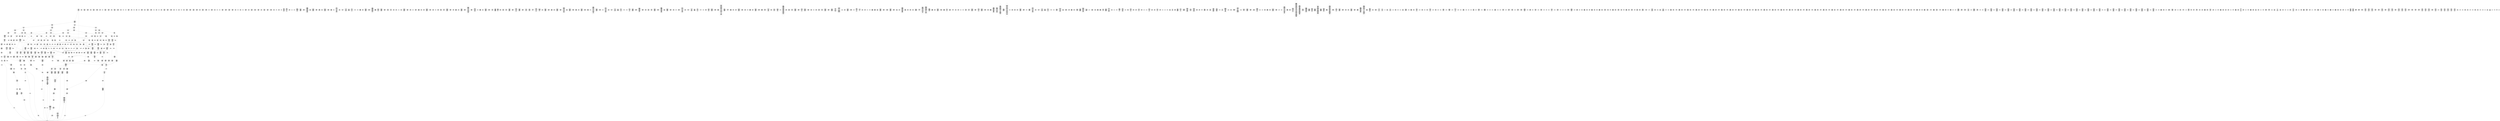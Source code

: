 /* Generated by GvGen v.1.0 (https://www.github.com/stricaud/gvgen) */

digraph G {
compound=true;
   node1 [label="[anywhere]"];
   node2 [label="# 0x0
PUSHX Data
PUSHX Data
MSTORE
PUSHX LogicData
CALLDATASIZE
LT
PUSHX Data
JUMPI
"];
   node3 [label="# 0xd
PUSHX Data
CALLDATALOAD
PUSHX BitData
SHR
PUSHX LogicData
GT
PUSHX Data
JUMPI
"];
   node4 [label="# 0x1e
PUSHX LogicData
GT
PUSHX Data
JUMPI
"];
   node5 [label="# 0x29
PUSHX LogicData
GT
PUSHX Data
JUMPI
"];
   node6 [label="# 0x34
PUSHX LogicData
EQ
PUSHX Data
JUMPI
"];
   node7 [label="# 0x3f
PUSHX LogicData
EQ
PUSHX Data
JUMPI
"];
   node8 [label="# 0x4a
PUSHX LogicData
EQ
PUSHX Data
JUMPI
"];
   node9 [label="# 0x55
PUSHX LogicData
EQ
PUSHX Data
JUMPI
"];
   node10 [label="# 0x60
PUSHX LogicData
EQ
PUSHX Data
JUMPI
"];
   node11 [label="# 0x6b
PUSHX Data
JUMP
"];
   node12 [label="# 0x6f
JUMPDEST
PUSHX LogicData
EQ
PUSHX Data
JUMPI
"];
   node13 [label="# 0x7b
PUSHX LogicData
EQ
PUSHX Data
JUMPI
"];
   node14 [label="# 0x86
PUSHX LogicData
EQ
PUSHX Data
JUMPI
"];
   node15 [label="# 0x91
PUSHX LogicData
EQ
PUSHX Data
JUMPI
"];
   node16 [label="# 0x9c
PUSHX LogicData
EQ
PUSHX Data
JUMPI
"];
   node17 [label="# 0xa7
PUSHX Data
JUMP
"];
   node18 [label="# 0xab
JUMPDEST
PUSHX LogicData
GT
PUSHX Data
JUMPI
"];
   node19 [label="# 0xb7
PUSHX LogicData
EQ
PUSHX Data
JUMPI
"];
   node20 [label="# 0xc2
PUSHX LogicData
EQ
PUSHX Data
JUMPI
"];
   node21 [label="# 0xcd
PUSHX LogicData
EQ
PUSHX Data
JUMPI
"];
   node22 [label="# 0xd8
PUSHX LogicData
EQ
PUSHX Data
JUMPI
"];
   node23 [label="# 0xe3
PUSHX LogicData
EQ
PUSHX Data
JUMPI
"];
   node24 [label="# 0xee
PUSHX Data
JUMP
"];
   node25 [label="# 0xf2
JUMPDEST
PUSHX LogicData
EQ
PUSHX Data
JUMPI
"];
   node26 [label="# 0xfe
PUSHX LogicData
EQ
PUSHX Data
JUMPI
"];
   node27 [label="# 0x109
PUSHX LogicData
EQ
PUSHX Data
JUMPI
"];
   node28 [label="# 0x114
PUSHX LogicData
EQ
PUSHX Data
JUMPI
"];
   node29 [label="# 0x11f
PUSHX Data
JUMP
"];
   node30 [label="# 0x123
JUMPDEST
PUSHX LogicData
GT
PUSHX Data
JUMPI
"];
   node31 [label="# 0x12f
PUSHX LogicData
GT
PUSHX Data
JUMPI
"];
   node32 [label="# 0x13a
PUSHX LogicData
EQ
PUSHX Data
JUMPI
"];
   node33 [label="# 0x145
PUSHX LogicData
EQ
PUSHX Data
JUMPI
"];
   node34 [label="# 0x150
PUSHX LogicData
EQ
PUSHX Data
JUMPI
"];
   node35 [label="# 0x15b
PUSHX LogicData
EQ
PUSHX Data
JUMPI
"];
   node36 [label="# 0x166
PUSHX LogicData
EQ
PUSHX Data
JUMPI
"];
   node37 [label="# 0x171
PUSHX Data
JUMP
"];
   node38 [label="# 0x175
JUMPDEST
PUSHX LogicData
EQ
PUSHX Data
JUMPI
"];
   node39 [label="# 0x181
PUSHX LogicData
EQ
PUSHX Data
JUMPI
"];
   node40 [label="# 0x18c
PUSHX LogicData
EQ
PUSHX Data
JUMPI
"];
   node41 [label="# 0x197
PUSHX LogicData
EQ
PUSHX Data
JUMPI
"];
   node42 [label="# 0x1a2
PUSHX Data
JUMP
"];
   node43 [label="# 0x1a6
JUMPDEST
PUSHX LogicData
GT
PUSHX Data
JUMPI
"];
   node44 [label="# 0x1b2
PUSHX LogicData
EQ
PUSHX Data
JUMPI
"];
   node45 [label="# 0x1bd
PUSHX LogicData
EQ
PUSHX Data
JUMPI
"];
   node46 [label="# 0x1c8
PUSHX LogicData
EQ
PUSHX Data
JUMPI
"];
   node47 [label="# 0x1d3
PUSHX LogicData
EQ
PUSHX Data
JUMPI
"];
   node48 [label="# 0x1de
PUSHX LogicData
EQ
PUSHX Data
JUMPI
"];
   node49 [label="# 0x1e9
PUSHX Data
JUMP
"];
   node50 [label="# 0x1ed
JUMPDEST
PUSHX LogicData
EQ
PUSHX Data
JUMPI
"];
   node51 [label="# 0x1f8
PUSHX LogicData
EQ
PUSHX Data
JUMPI
"];
   node52 [label="# 0x203
PUSHX LogicData
EQ
PUSHX Data
JUMPI
"];
   node53 [label="# 0x20e
PUSHX LogicData
EQ
PUSHX Data
JUMPI
"];
   node54 [label="# 0x219
JUMPDEST
PUSHX Data
REVERT
"];
   node55 [label="# 0x21e
JUMPDEST
CALLVALUE
ISZERO
PUSHX Data
JUMPI
"];
   node56 [label="# 0x226
PUSHX Data
REVERT
"];
   node57 [label="# 0x22a
JUMPDEST
PUSHX Data
PUSHX ArithData
CALLDATASIZE
SUB
ADD
PUSHX Data
PUSHX Data
JUMP
"];
   node58 [label="# 0x240
JUMPDEST
PUSHX Data
JUMP
"];
   node59 [label="# 0x245
JUMPDEST
PUSHX MemData
MLOAD
PUSHX Data
PUSHX Data
JUMP
"];
   node60 [label="# 0x252
JUMPDEST
PUSHX MemData
MLOAD
SUB
RETURN
"];
   node61 [label="# 0x25b
JUMPDEST
CALLVALUE
ISZERO
PUSHX Data
JUMPI
"];
   node62 [label="# 0x263
PUSHX Data
REVERT
"];
   node63 [label="# 0x267
JUMPDEST
PUSHX Data
PUSHX ArithData
CALLDATASIZE
SUB
ADD
PUSHX Data
PUSHX Data
JUMP
"];
   node64 [label="# 0x27d
JUMPDEST
PUSHX Data
JUMP
"];
   node65 [label="# 0x282
JUMPDEST
PUSHX MemData
MLOAD
PUSHX Data
PUSHX Data
JUMP
"];
   node66 [label="# 0x28f
JUMPDEST
PUSHX MemData
MLOAD
SUB
RETURN
"];
   node67 [label="# 0x298
JUMPDEST
PUSHX Data
PUSHX ArithData
CALLDATASIZE
SUB
ADD
PUSHX Data
PUSHX Data
JUMP
"];
   node68 [label="# 0x2ad
JUMPDEST
PUSHX Data
JUMP
"];
   node69 [label="# 0x2b2
JUMPDEST
STOP
"];
   node70 [label="# 0x2b4
JUMPDEST
CALLVALUE
ISZERO
PUSHX Data
JUMPI
"];
   node71 [label="# 0x2bc
PUSHX Data
REVERT
"];
   node72 [label="# 0x2c0
JUMPDEST
PUSHX Data
PUSHX Data
JUMP
"];
   node73 [label="# 0x2c9
JUMPDEST
PUSHX MemData
MLOAD
PUSHX Data
PUSHX Data
JUMP
"];
   node74 [label="# 0x2d6
JUMPDEST
PUSHX MemData
MLOAD
SUB
RETURN
"];
   node75 [label="# 0x2df
JUMPDEST
CALLVALUE
ISZERO
PUSHX Data
JUMPI
"];
   node76 [label="# 0x2e7
PUSHX Data
REVERT
"];
   node77 [label="# 0x2eb
JUMPDEST
PUSHX Data
PUSHX ArithData
CALLDATASIZE
SUB
ADD
PUSHX Data
PUSHX Data
JUMP
"];
   node78 [label="# 0x301
JUMPDEST
PUSHX Data
JUMP
"];
   node79 [label="# 0x306
JUMPDEST
PUSHX MemData
MLOAD
PUSHX Data
PUSHX Data
JUMP
"];
   node80 [label="# 0x313
JUMPDEST
PUSHX MemData
MLOAD
SUB
RETURN
"];
   node81 [label="# 0x31c
JUMPDEST
CALLVALUE
ISZERO
PUSHX Data
JUMPI
"];
   node82 [label="# 0x324
PUSHX Data
REVERT
"];
   node83 [label="# 0x328
JUMPDEST
PUSHX Data
PUSHX ArithData
CALLDATASIZE
SUB
ADD
PUSHX Data
PUSHX Data
JUMP
"];
   node84 [label="# 0x33e
JUMPDEST
PUSHX Data
JUMP
"];
   node85 [label="# 0x343
JUMPDEST
STOP
"];
   node86 [label="# 0x345
JUMPDEST
CALLVALUE
ISZERO
PUSHX Data
JUMPI
"];
   node87 [label="# 0x34d
PUSHX Data
REVERT
"];
   node88 [label="# 0x351
JUMPDEST
PUSHX Data
PUSHX Data
JUMP
"];
   node89 [label="# 0x35a
JUMPDEST
STOP
"];
   node90 [label="# 0x35c
JUMPDEST
CALLVALUE
ISZERO
PUSHX Data
JUMPI
"];
   node91 [label="# 0x364
PUSHX Data
REVERT
"];
   node92 [label="# 0x368
JUMPDEST
PUSHX Data
PUSHX Data
JUMP
"];
   node93 [label="# 0x371
JUMPDEST
PUSHX MemData
MLOAD
PUSHX Data
PUSHX Data
JUMP
"];
   node94 [label="# 0x37e
JUMPDEST
PUSHX MemData
MLOAD
SUB
RETURN
"];
   node95 [label="# 0x387
JUMPDEST
CALLVALUE
ISZERO
PUSHX Data
JUMPI
"];
   node96 [label="# 0x38f
PUSHX Data
REVERT
"];
   node97 [label="# 0x393
JUMPDEST
PUSHX Data
PUSHX ArithData
CALLDATASIZE
SUB
ADD
PUSHX Data
PUSHX Data
JUMP
"];
   node98 [label="# 0x3a9
JUMPDEST
PUSHX Data
JUMP
"];
   node99 [label="# 0x3ae
JUMPDEST
STOP
"];
   node100 [label="# 0x3b0
JUMPDEST
CALLVALUE
ISZERO
PUSHX Data
JUMPI
"];
   node101 [label="# 0x3b8
PUSHX Data
REVERT
"];
   node102 [label="# 0x3bc
JUMPDEST
PUSHX Data
PUSHX ArithData
CALLDATASIZE
SUB
ADD
PUSHX Data
PUSHX Data
JUMP
"];
   node103 [label="# 0x3d2
JUMPDEST
PUSHX Data
JUMP
"];
   node104 [label="# 0x3d7
JUMPDEST
STOP
"];
   node105 [label="# 0x3d9
JUMPDEST
CALLVALUE
ISZERO
PUSHX Data
JUMPI
"];
   node106 [label="# 0x3e1
PUSHX Data
REVERT
"];
   node107 [label="# 0x3e5
JUMPDEST
PUSHX Data
PUSHX Data
JUMP
"];
   node108 [label="# 0x3ee
JUMPDEST
PUSHX MemData
MLOAD
PUSHX Data
PUSHX Data
JUMP
"];
   node109 [label="# 0x3fb
JUMPDEST
PUSHX MemData
MLOAD
SUB
RETURN
"];
   node110 [label="# 0x404
JUMPDEST
CALLVALUE
ISZERO
PUSHX Data
JUMPI
"];
   node111 [label="# 0x40c
PUSHX Data
REVERT
"];
   node112 [label="# 0x410
JUMPDEST
PUSHX Data
PUSHX ArithData
CALLDATASIZE
SUB
ADD
PUSHX Data
PUSHX Data
JUMP
"];
   node113 [label="# 0x426
JUMPDEST
PUSHX Data
JUMP
"];
   node114 [label="# 0x42b
JUMPDEST
PUSHX MemData
MLOAD
PUSHX Data
PUSHX Data
JUMP
"];
   node115 [label="# 0x438
JUMPDEST
PUSHX MemData
MLOAD
SUB
RETURN
"];
   node116 [label="# 0x441
JUMPDEST
CALLVALUE
ISZERO
PUSHX Data
JUMPI
"];
   node117 [label="# 0x449
PUSHX Data
REVERT
"];
   node118 [label="# 0x44d
JUMPDEST
PUSHX Data
PUSHX Data
JUMP
"];
   node119 [label="# 0x456
JUMPDEST
STOP
"];
   node120 [label="# 0x458
JUMPDEST
CALLVALUE
ISZERO
PUSHX Data
JUMPI
"];
   node121 [label="# 0x460
PUSHX Data
REVERT
"];
   node122 [label="# 0x464
JUMPDEST
PUSHX Data
PUSHX ArithData
CALLDATASIZE
SUB
ADD
PUSHX Data
PUSHX Data
JUMP
"];
   node123 [label="# 0x47a
JUMPDEST
PUSHX Data
JUMP
"];
   node124 [label="# 0x47f
JUMPDEST
STOP
"];
   node125 [label="# 0x481
JUMPDEST
CALLVALUE
ISZERO
PUSHX Data
JUMPI
"];
   node126 [label="# 0x489
PUSHX Data
REVERT
"];
   node127 [label="# 0x48d
JUMPDEST
PUSHX Data
PUSHX ArithData
CALLDATASIZE
SUB
ADD
PUSHX Data
PUSHX Data
JUMP
"];
   node128 [label="# 0x4a3
JUMPDEST
PUSHX Data
JUMP
"];
   node129 [label="# 0x4a8
JUMPDEST
PUSHX MemData
MLOAD
PUSHX Data
PUSHX Data
JUMP
"];
   node130 [label="# 0x4b5
JUMPDEST
PUSHX MemData
MLOAD
SUB
RETURN
"];
   node131 [label="# 0x4be
JUMPDEST
CALLVALUE
ISZERO
PUSHX Data
JUMPI
"];
   node132 [label="# 0x4c6
PUSHX Data
REVERT
"];
   node133 [label="# 0x4ca
JUMPDEST
PUSHX Data
PUSHX Data
JUMP
"];
   node134 [label="# 0x4d3
JUMPDEST
PUSHX MemData
MLOAD
PUSHX Data
PUSHX Data
JUMP
"];
   node135 [label="# 0x4e0
JUMPDEST
PUSHX MemData
MLOAD
SUB
RETURN
"];
   node136 [label="# 0x4e9
JUMPDEST
CALLVALUE
ISZERO
PUSHX Data
JUMPI
"];
   node137 [label="# 0x4f1
PUSHX Data
REVERT
"];
   node138 [label="# 0x4f5
JUMPDEST
PUSHX Data
PUSHX ArithData
CALLDATASIZE
SUB
ADD
PUSHX Data
PUSHX Data
JUMP
"];
   node139 [label="# 0x50b
JUMPDEST
PUSHX Data
JUMP
"];
   node140 [label="# 0x510
JUMPDEST
STOP
"];
   node141 [label="# 0x512
JUMPDEST
PUSHX Data
PUSHX ArithData
CALLDATASIZE
SUB
ADD
PUSHX Data
PUSHX Data
JUMP
"];
   node142 [label="# 0x527
JUMPDEST
PUSHX Data
JUMP
"];
   node143 [label="# 0x52c
JUMPDEST
STOP
"];
   node144 [label="# 0x52e
JUMPDEST
CALLVALUE
ISZERO
PUSHX Data
JUMPI
"];
   node145 [label="# 0x536
PUSHX Data
REVERT
"];
   node146 [label="# 0x53a
JUMPDEST
PUSHX Data
PUSHX ArithData
CALLDATASIZE
SUB
ADD
PUSHX Data
PUSHX Data
JUMP
"];
   node147 [label="# 0x550
JUMPDEST
PUSHX Data
JUMP
"];
   node148 [label="# 0x555
JUMPDEST
PUSHX MemData
MLOAD
PUSHX Data
PUSHX Data
JUMP
"];
   node149 [label="# 0x562
JUMPDEST
PUSHX MemData
MLOAD
SUB
RETURN
"];
   node150 [label="# 0x56b
JUMPDEST
CALLVALUE
ISZERO
PUSHX Data
JUMPI
"];
   node151 [label="# 0x573
PUSHX Data
REVERT
"];
   node152 [label="# 0x577
JUMPDEST
PUSHX Data
PUSHX Data
JUMP
"];
   node153 [label="# 0x580
JUMPDEST
PUSHX MemData
MLOAD
PUSHX Data
PUSHX Data
JUMP
"];
   node154 [label="# 0x58d
JUMPDEST
PUSHX MemData
MLOAD
SUB
RETURN
"];
   node155 [label="# 0x596
JUMPDEST
CALLVALUE
ISZERO
PUSHX Data
JUMPI
"];
   node156 [label="# 0x59e
PUSHX Data
REVERT
"];
   node157 [label="# 0x5a2
JUMPDEST
PUSHX Data
PUSHX ArithData
CALLDATASIZE
SUB
ADD
PUSHX Data
PUSHX Data
JUMP
"];
   node158 [label="# 0x5b8
JUMPDEST
PUSHX Data
JUMP
"];
   node159 [label="# 0x5bd
JUMPDEST
PUSHX MemData
MLOAD
PUSHX Data
PUSHX Data
JUMP
"];
   node160 [label="# 0x5ca
JUMPDEST
PUSHX MemData
MLOAD
SUB
RETURN
"];
   node161 [label="# 0x5d3
JUMPDEST
CALLVALUE
ISZERO
PUSHX Data
JUMPI
"];
   node162 [label="# 0x5db
PUSHX Data
REVERT
"];
   node163 [label="# 0x5df
JUMPDEST
PUSHX Data
PUSHX Data
JUMP
"];
   node164 [label="# 0x5e8
JUMPDEST
STOP
"];
   node165 [label="# 0x5ea
JUMPDEST
CALLVALUE
ISZERO
PUSHX Data
JUMPI
"];
   node166 [label="# 0x5f2
PUSHX Data
REVERT
"];
   node167 [label="# 0x5f6
JUMPDEST
PUSHX Data
PUSHX Data
JUMP
"];
   node168 [label="# 0x5ff
JUMPDEST
PUSHX MemData
MLOAD
PUSHX Data
PUSHX Data
JUMP
"];
   node169 [label="# 0x60c
JUMPDEST
PUSHX MemData
MLOAD
SUB
RETURN
"];
   node170 [label="# 0x615
JUMPDEST
CALLVALUE
ISZERO
PUSHX Data
JUMPI
"];
   node171 [label="# 0x61d
PUSHX Data
REVERT
"];
   node172 [label="# 0x621
JUMPDEST
PUSHX Data
PUSHX ArithData
CALLDATASIZE
SUB
ADD
PUSHX Data
PUSHX Data
JUMP
"];
   node173 [label="# 0x637
JUMPDEST
PUSHX Data
JUMP
"];
   node174 [label="# 0x63c
JUMPDEST
STOP
"];
   node175 [label="# 0x63e
JUMPDEST
CALLVALUE
ISZERO
PUSHX Data
JUMPI
"];
   node176 [label="# 0x646
PUSHX Data
REVERT
"];
   node177 [label="# 0x64a
JUMPDEST
PUSHX Data
PUSHX Data
JUMP
"];
   node178 [label="# 0x653
JUMPDEST
STOP
"];
   node179 [label="# 0x655
JUMPDEST
CALLVALUE
ISZERO
PUSHX Data
JUMPI
"];
   node180 [label="# 0x65d
PUSHX Data
REVERT
"];
   node181 [label="# 0x661
JUMPDEST
PUSHX Data
PUSHX Data
JUMP
"];
   node182 [label="# 0x66a
JUMPDEST
PUSHX MemData
MLOAD
PUSHX Data
PUSHX Data
JUMP
"];
   node183 [label="# 0x677
JUMPDEST
PUSHX MemData
MLOAD
SUB
RETURN
"];
   node184 [label="# 0x680
JUMPDEST
CALLVALUE
ISZERO
PUSHX Data
JUMPI
"];
   node185 [label="# 0x688
PUSHX Data
REVERT
"];
   node186 [label="# 0x68c
JUMPDEST
PUSHX Data
PUSHX Data
JUMP
"];
   node187 [label="# 0x695
JUMPDEST
PUSHX MemData
MLOAD
PUSHX Data
PUSHX Data
JUMP
"];
   node188 [label="# 0x6a2
JUMPDEST
PUSHX MemData
MLOAD
SUB
RETURN
"];
   node189 [label="# 0x6ab
JUMPDEST
CALLVALUE
ISZERO
PUSHX Data
JUMPI
"];
   node190 [label="# 0x6b3
PUSHX Data
REVERT
"];
   node191 [label="# 0x6b7
JUMPDEST
PUSHX Data
PUSHX Data
JUMP
"];
   node192 [label="# 0x6c0
JUMPDEST
PUSHX MemData
MLOAD
PUSHX Data
PUSHX Data
JUMP
"];
   node193 [label="# 0x6cd
JUMPDEST
PUSHX MemData
MLOAD
SUB
RETURN
"];
   node194 [label="# 0x6d6
JUMPDEST
CALLVALUE
ISZERO
PUSHX Data
JUMPI
"];
   node195 [label="# 0x6de
PUSHX Data
REVERT
"];
   node196 [label="# 0x6e2
JUMPDEST
PUSHX Data
PUSHX ArithData
CALLDATASIZE
SUB
ADD
PUSHX Data
PUSHX Data
JUMP
"];
   node197 [label="# 0x6f8
JUMPDEST
PUSHX Data
JUMP
"];
   node198 [label="# 0x6fd
JUMPDEST
STOP
"];
   node199 [label="# 0x6ff
JUMPDEST
CALLVALUE
ISZERO
PUSHX Data
JUMPI
"];
   node200 [label="# 0x707
PUSHX Data
REVERT
"];
   node201 [label="# 0x70b
JUMPDEST
PUSHX Data
PUSHX ArithData
CALLDATASIZE
SUB
ADD
PUSHX Data
PUSHX Data
JUMP
"];
   node202 [label="# 0x721
JUMPDEST
PUSHX Data
JUMP
"];
   node203 [label="# 0x726
JUMPDEST
STOP
"];
   node204 [label="# 0x728
JUMPDEST
CALLVALUE
ISZERO
PUSHX Data
JUMPI
"];
   node205 [label="# 0x730
PUSHX Data
REVERT
"];
   node206 [label="# 0x734
JUMPDEST
PUSHX Data
PUSHX Data
JUMP
"];
   node207 [label="# 0x73d
JUMPDEST
PUSHX MemData
MLOAD
PUSHX Data
PUSHX Data
JUMP
"];
   node208 [label="# 0x74a
JUMPDEST
PUSHX MemData
MLOAD
SUB
RETURN
"];
   node209 [label="# 0x753
JUMPDEST
CALLVALUE
ISZERO
PUSHX Data
JUMPI
"];
   node210 [label="# 0x75b
PUSHX Data
REVERT
"];
   node211 [label="# 0x75f
JUMPDEST
PUSHX Data
PUSHX ArithData
CALLDATASIZE
SUB
ADD
PUSHX Data
PUSHX Data
JUMP
"];
   node212 [label="# 0x775
JUMPDEST
PUSHX Data
JUMP
"];
   node213 [label="# 0x77a
JUMPDEST
PUSHX MemData
MLOAD
PUSHX Data
PUSHX Data
JUMP
"];
   node214 [label="# 0x787
JUMPDEST
PUSHX MemData
MLOAD
SUB
RETURN
"];
   node215 [label="# 0x790
JUMPDEST
CALLVALUE
ISZERO
PUSHX Data
JUMPI
"];
   node216 [label="# 0x798
PUSHX Data
REVERT
"];
   node217 [label="# 0x79c
JUMPDEST
PUSHX Data
PUSHX Data
JUMP
"];
   node218 [label="# 0x7a5
JUMPDEST
PUSHX MemData
MLOAD
PUSHX Data
PUSHX Data
JUMP
"];
   node219 [label="# 0x7b2
JUMPDEST
PUSHX MemData
MLOAD
SUB
RETURN
"];
   node220 [label="# 0x7bb
JUMPDEST
CALLVALUE
ISZERO
PUSHX Data
JUMPI
"];
   node221 [label="# 0x7c3
PUSHX Data
REVERT
"];
   node222 [label="# 0x7c7
JUMPDEST
PUSHX Data
PUSHX ArithData
CALLDATASIZE
SUB
ADD
PUSHX Data
PUSHX Data
JUMP
"];
   node223 [label="# 0x7dd
JUMPDEST
PUSHX Data
JUMP
"];
   node224 [label="# 0x7e2
JUMPDEST
PUSHX MemData
MLOAD
PUSHX Data
PUSHX Data
JUMP
"];
   node225 [label="# 0x7ef
JUMPDEST
PUSHX MemData
MLOAD
SUB
RETURN
"];
   node226 [label="# 0x7f8
JUMPDEST
CALLVALUE
ISZERO
PUSHX Data
JUMPI
"];
   node227 [label="# 0x800
PUSHX Data
REVERT
"];
   node228 [label="# 0x804
JUMPDEST
PUSHX Data
PUSHX Data
JUMP
"];
   node229 [label="# 0x80d
JUMPDEST
PUSHX MemData
MLOAD
PUSHX Data
PUSHX Data
JUMP
"];
   node230 [label="# 0x81a
JUMPDEST
PUSHX MemData
MLOAD
SUB
RETURN
"];
   node231 [label="# 0x823
JUMPDEST
CALLVALUE
ISZERO
PUSHX Data
JUMPI
"];
   node232 [label="# 0x82b
PUSHX Data
REVERT
"];
   node233 [label="# 0x82f
JUMPDEST
PUSHX Data
PUSHX ArithData
CALLDATASIZE
SUB
ADD
PUSHX Data
PUSHX Data
JUMP
"];
   node234 [label="# 0x845
JUMPDEST
PUSHX Data
JUMP
"];
   node235 [label="# 0x84a
JUMPDEST
STOP
"];
   node236 [label="# 0x84c
JUMPDEST
CALLVALUE
ISZERO
PUSHX Data
JUMPI
"];
   node237 [label="# 0x854
PUSHX Data
REVERT
"];
   node238 [label="# 0x858
JUMPDEST
PUSHX Data
PUSHX ArithData
CALLDATASIZE
SUB
ADD
PUSHX Data
PUSHX Data
JUMP
"];
   node239 [label="# 0x86e
JUMPDEST
PUSHX Data
JUMP
"];
   node240 [label="# 0x873
JUMPDEST
STOP
"];
   node241 [label="# 0x875
JUMPDEST
PUSHX Data
PUSHX Data
MSTORE
PUSHX Data
MSTORE
PUSHX Data
PUSHX Data
SHA3
PUSHX Data
SLOAD
JUMP
"];
   node242 [label="# 0x88d
JUMPDEST
PUSHX Data
PUSHX BitData
PUSHX BitData
NOT
AND
PUSHX BitData
NOT
AND
EQ
PUSHX Data
JUMPI
"];
   node243 [label="# 0x8f6
PUSHX Data
PUSHX Data
JUMP
"];
   node244 [label="# 0x8ff
JUMPDEST
"];
   node245 [label="# 0x900
JUMPDEST
JUMP
"];
   node246 [label="# 0x907
JUMPDEST
PUSHX StorData
PUSHX ArithData
SLOAD
PUSHX ArithData
EXP
DIV
PUSHX BitData
AND
PUSHX Data
JUMPI
"];
   node247 [label="# 0x91c
PUSHX MemData
MLOAD
PUSHX Data
MSTORE
PUSHX ArithData
ADD
PUSHX Data
PUSHX Data
JUMP
"];
   node248 [label="# 0x94d
JUMPDEST
PUSHX MemData
MLOAD
SUB
REVERT
"];
   node249 [label="# 0x956
JUMPDEST
PUSHX Data
PUSHX Data
PUSHX ArithData
CALLER
PUSHX BitData
AND
PUSHX BitData
AND
MSTORE
PUSHX ArithData
ADD
MSTORE
PUSHX ArithData
ADD
PUSHX Data
SHA3
SLOAD
PUSHX Data
PUSHX Data
JUMP
"];
   node250 [label="# 0x9a3
JUMPDEST
GT
ISZERO
PUSHX Data
JUMPI
"];
   node251 [label="# 0x9aa
PUSHX MemData
MLOAD
PUSHX Data
MSTORE
PUSHX ArithData
ADD
PUSHX Data
PUSHX Data
JUMP
"];
   node252 [label="# 0x9db
JUMPDEST
PUSHX MemData
MLOAD
SUB
REVERT
"];
   node253 [label="# 0x9e4
JUMPDEST
CALLVALUE
PUSHX Data
PUSHX Data
PUSHX Data
JUMP
"];
   node254 [label="# 0x9f8
JUMPDEST
EQ
PUSHX Data
JUMPI
"];
   node255 [label="# 0x9fe
PUSHX MemData
MLOAD
PUSHX Data
MSTORE
PUSHX ArithData
ADD
PUSHX Data
PUSHX Data
JUMP
"];
   node256 [label="# 0xa2f
JUMPDEST
PUSHX MemData
MLOAD
SUB
REVERT
"];
   node257 [label="# 0xa38
JUMPDEST
PUSHX Data
CALLER
PUSHX Data
JUMP
"];
   node258 [label="# 0xa42
JUMPDEST
JUMP
"];
   node259 [label="# 0xa45
JUMPDEST
PUSHX Data
PUSHX StorData
SLOAD
PUSHX Data
PUSHX Data
JUMP
"];
   node260 [label="# 0xa54
JUMPDEST
PUSHX ArithData
ADD
PUSHX ArithData
DIV
MUL
PUSHX ArithData
ADD
PUSHX MemData
MLOAD
ADD
PUSHX Data
MSTORE
MSTORE
PUSHX ArithData
ADD
SLOAD
PUSHX Data
PUSHX Data
JUMP
"];
   node261 [label="# 0xa80
JUMPDEST
ISZERO
PUSHX Data
JUMPI
"];
   node262 [label="# 0xa87
PUSHX LogicData
LT
PUSHX Data
JUMPI
"];
   node263 [label="# 0xa8f
PUSHX ArithData
SLOAD
DIV
MUL
MSTORE
PUSHX ArithData
ADD
PUSHX Data
JUMP
"];
   node264 [label="# 0xaa2
JUMPDEST
ADD
PUSHX Data
MSTORE
PUSHX Data
PUSHX Data
SHA3
"];
   node265 [label="# 0xab0
JUMPDEST
SLOAD
MSTORE
PUSHX ArithData
ADD
PUSHX ArithData
ADD
GT
PUSHX Data
JUMPI
"];
   node266 [label="# 0xac4
SUB
PUSHX BitData
AND
ADD
"];
   node267 [label="# 0xacd
JUMPDEST
JUMP
"];
   node268 [label="# 0xad7
JUMPDEST
PUSHX Data
PUSHX Data
PUSHX Data
JUMP
"];
   node269 [label="# 0xae2
JUMPDEST
PUSHX Data
JUMPI
"];
   node270 [label="# 0xae7
PUSHX MemData
MLOAD
PUSHX Data
MSTORE
PUSHX ArithData
ADD
PUSHX Data
PUSHX Data
JUMP
"];
   node271 [label="# 0xb18
JUMPDEST
PUSHX MemData
MLOAD
SUB
REVERT
"];
   node272 [label="# 0xb21
JUMPDEST
PUSHX Data
PUSHX ArithData
MSTORE
PUSHX ArithData
ADD
MSTORE
PUSHX ArithData
ADD
PUSHX Data
SHA3
PUSHX ArithData
SLOAD
PUSHX ArithData
EXP
DIV
PUSHX BitData
AND
JUMP
"];
   node273 [label="# 0xb5c
JUMPDEST
PUSHX Data
PUSHX Data
PUSHX Data
JUMP
"];
   node274 [label="# 0xb67
JUMPDEST
PUSHX BitData
AND
PUSHX BitData
AND
EQ
ISZERO
PUSHX Data
JUMPI
"];
   node275 [label="# 0xb9e
PUSHX MemData
MLOAD
PUSHX Data
MSTORE
PUSHX ArithData
ADD
PUSHX Data
PUSHX Data
JUMP
"];
   node276 [label="# 0xbcf
JUMPDEST
PUSHX MemData
MLOAD
SUB
REVERT
"];
   node277 [label="# 0xbd8
JUMPDEST
PUSHX BitData
AND
PUSHX Data
PUSHX Data
JUMP
"];
   node278 [label="# 0xbf7
JUMPDEST
PUSHX BitData
AND
EQ
PUSHX Data
JUMPI
"];
   node279 [label="# 0xc14
PUSHX Data
PUSHX Data
PUSHX Data
JUMP
"];
   node280 [label="# 0xc20
JUMPDEST
PUSHX Data
JUMP
"];
   node281 [label="# 0xc25
JUMPDEST
"];
   node282 [label="# 0xc26
JUMPDEST
PUSHX Data
JUMPI
"];
   node283 [label="# 0xc2b
PUSHX MemData
MLOAD
PUSHX Data
MSTORE
PUSHX ArithData
ADD
PUSHX Data
PUSHX Data
JUMP
"];
   node284 [label="# 0xc5c
JUMPDEST
PUSHX MemData
MLOAD
SUB
REVERT
"];
   node285 [label="# 0xc65
JUMPDEST
PUSHX Data
PUSHX Data
JUMP
"];
   node286 [label="# 0xc6f
JUMPDEST
JUMP
"];
   node287 [label="# 0xc74
JUMPDEST
PUSHX Data
PUSHX Data
JUMP
"];
   node288 [label="# 0xc7c
JUMPDEST
PUSHX BitData
AND
PUSHX Data
PUSHX Data
JUMP
"];
   node289 [label="# 0xc9a
JUMPDEST
PUSHX BitData
AND
EQ
PUSHX Data
JUMPI
"];
   node290 [label="# 0xcb6
PUSHX MemData
MLOAD
PUSHX Data
MSTORE
PUSHX ArithData
ADD
PUSHX Data
PUSHX Data
JUMP
"];
   node291 [label="# 0xce7
JUMPDEST
PUSHX MemData
MLOAD
SUB
REVERT
"];
   node292 [label="# 0xcf0
JUMPDEST
PUSHX StorData
PUSHX ArithData
SLOAD
PUSHX ArithData
EXP
DIV
PUSHX BitData
AND
ISZERO
PUSHX StorData
PUSHX ArithData
PUSHX ArithData
EXP
SLOAD
PUSHX ArithData
MUL
NOT
AND
ISZERO
ISZERO
MUL
OR
SSTORE
JUMP
"];
   node293 [label="# 0xd1c
JUMPDEST
PUSHX Data
PUSHX StorData
SLOAD
JUMP
"];
   node294 [label="# 0xd29
JUMPDEST
PUSHX Data
PUSHX Data
PUSHX Data
JUMP
"];
   node295 [label="# 0xd34
JUMPDEST
PUSHX Data
JUMP
"];
   node296 [label="# 0xd3a
JUMPDEST
PUSHX Data
JUMPI
"];
   node297 [label="# 0xd3f
PUSHX MemData
MLOAD
PUSHX Data
MSTORE
PUSHX ArithData
ADD
PUSHX Data
PUSHX Data
JUMP
"];
   node298 [label="# 0xd70
JUMPDEST
PUSHX MemData
MLOAD
SUB
REVERT
"];
   node299 [label="# 0xd79
JUMPDEST
PUSHX Data
PUSHX Data
JUMP
"];
   node300 [label="# 0xd84
JUMPDEST
JUMP
"];
   node301 [label="# 0xd89
JUMPDEST
PUSHX Data
PUSHX Data
JUMP
"];
   node302 [label="# 0xd91
JUMPDEST
PUSHX BitData
AND
PUSHX Data
PUSHX Data
JUMP
"];
   node303 [label="# 0xdaf
JUMPDEST
PUSHX BitData
AND
EQ
PUSHX Data
JUMPI
"];
   node304 [label="# 0xdcb
PUSHX MemData
MLOAD
PUSHX Data
MSTORE
PUSHX ArithData
ADD
PUSHX Data
PUSHX Data
JUMP
"];
   node305 [label="# 0xdfc
JUMPDEST
PUSHX MemData
MLOAD
SUB
REVERT
"];
   node306 [label="# 0xe05
JUMPDEST
PUSHX Data
SSTORE
JUMP
"];
   node307 [label="# 0xe0f
JUMPDEST
PUSHX Data
JUMP
"];
   node308 [label="# 0xe15
JUMPDEST
PUSHX Data
PUSHX Data
PUSHX Data
JUMP
"];
   node309 [label="# 0xe20
JUMPDEST
LT
PUSHX Data
JUMPI
"];
   node310 [label="# 0xe27
PUSHX MemData
MLOAD
PUSHX Data
MSTORE
PUSHX ArithData
ADD
PUSHX Data
PUSHX Data
JUMP
"];
   node311 [label="# 0xe58
JUMPDEST
PUSHX MemData
MLOAD
SUB
REVERT
"];
   node312 [label="# 0xe61
JUMPDEST
PUSHX Data
PUSHX ArithData
PUSHX BitData
AND
PUSHX BitData
AND
MSTORE
PUSHX ArithData
ADD
MSTORE
PUSHX ArithData
ADD
PUSHX Data
SHA3
PUSHX ArithData
MSTORE
PUSHX ArithData
ADD
MSTORE
PUSHX ArithData
ADD
PUSHX Data
SHA3
SLOAD
JUMP
"];
   node313 [label="# 0xeba
JUMPDEST
PUSHX Data
PUSHX Data
JUMP
"];
   node314 [label="# 0xec2
JUMPDEST
PUSHX BitData
AND
PUSHX Data
PUSHX Data
JUMP
"];
   node315 [label="# 0xee0
JUMPDEST
PUSHX BitData
AND
EQ
PUSHX Data
JUMPI
"];
   node316 [label="# 0xefc
PUSHX MemData
MLOAD
PUSHX Data
MSTORE
PUSHX ArithData
ADD
PUSHX Data
PUSHX Data
JUMP
"];
   node317 [label="# 0xf2d
JUMPDEST
PUSHX MemData
MLOAD
SUB
REVERT
"];
   node318 [label="# 0xf36
JUMPDEST
PUSHX LogicData
PUSHX StorData
PUSHX ArithData
PUSHX ArithData
EXP
SLOAD
PUSHX ArithData
MUL
NOT
AND
ISZERO
ISZERO
MUL
OR
SSTORE
JUMP
"];
   node319 [label="# 0xf53
JUMPDEST
PUSHX Data
PUSHX MemData
MLOAD
PUSHX ArithData
ADD
PUSHX Data
MSTORE
PUSHX Data
MSTORE
PUSHX Data
JUMP
"];
   node320 [label="# 0xf6e
JUMPDEST
JUMP
"];
   node321 [label="# 0xf73
JUMPDEST
PUSHX Data
PUSHX Data
PUSHX Data
JUMP
"];
   node322 [label="# 0xf7d
JUMPDEST
LT
PUSHX Data
JUMPI
"];
   node323 [label="# 0xf84
PUSHX MemData
MLOAD
PUSHX Data
MSTORE
PUSHX ArithData
ADD
PUSHX Data
PUSHX Data
JUMP
"];
   node324 [label="# 0xfb5
JUMPDEST
PUSHX MemData
MLOAD
SUB
REVERT
"];
   node325 [label="# 0xfbe
JUMPDEST
PUSHX StorData
SLOAD
LT
PUSHX Data
JUMPI
"];
   node326 [label="# 0xfca
PUSHX Data
PUSHX Data
MSTORE
PUSHX Data
PUSHX Data
MSTORE
PUSHX Data
PUSHX Data
REVERT
"];
   node327 [label="# 0xff8
JUMPDEST
PUSHX Data
MSTORE
PUSHX Data
PUSHX Data
SHA3
ADD
SLOAD
JUMP
"];
   node328 [label="# 0x100a
JUMPDEST
PUSHX StorData
PUSHX ArithData
SLOAD
PUSHX ArithData
EXP
DIV
PUSHX BitData
AND
JUMP
"];
   node329 [label="# 0x101d
JUMPDEST
PUSHX Data
PUSHX Data
JUMP
"];
   node330 [label="# 0x1025
JUMPDEST
PUSHX BitData
AND
PUSHX Data
PUSHX Data
JUMP
"];
   node331 [label="# 0x1043
JUMPDEST
PUSHX BitData
AND
EQ
PUSHX Data
JUMPI
"];
   node332 [label="# 0x105f
PUSHX MemData
MLOAD
PUSHX Data
MSTORE
PUSHX ArithData
ADD
PUSHX Data
PUSHX Data
JUMP
"];
   node333 [label="# 0x1090
JUMPDEST
PUSHX MemData
MLOAD
SUB
REVERT
"];
   node334 [label="# 0x1099
JUMPDEST
PUSHX StorData
PUSHX ArithData
SLOAD
PUSHX ArithData
EXP
DIV
PUSHX BitData
AND
ISZERO
PUSHX Data
JUMPI
"];
   node335 [label="# 0x10af
PUSHX MemData
MLOAD
PUSHX Data
MSTORE
PUSHX ArithData
ADD
PUSHX Data
PUSHX Data
JUMP
"];
   node336 [label="# 0x10e0
JUMPDEST
PUSHX MemData
MLOAD
SUB
REVERT
"];
   node337 [label="# 0x10e9
JUMPDEST
PUSHX Data
MLOAD
PUSHX ArithData
ADD
PUSHX Data
PUSHX Data
JUMP
"];
   node338 [label="# 0x10ff
JUMPDEST
PUSHX Data
PUSHX Data
PUSHX MemData
MLOAD
PUSHX Data
PUSHX Data
JUMP
"];
   node339 [label="# 0x1130
JUMPDEST
PUSHX MemData
MLOAD
SUB
LOGX
JUMP
"];
   node340 [label="# 0x113b
JUMPDEST
PUSHX StorData
PUSHX ArithData
SLOAD
PUSHX ArithData
EXP
DIV
PUSHX BitData
AND
ISZERO
PUSHX Data
JUMPI
"];
   node341 [label="# 0x1152
PUSHX StorData
PUSHX ArithData
SLOAD
PUSHX ArithData
EXP
DIV
PUSHX BitData
AND
ISZERO
"];
   node342 [label="# 0x1164
JUMPDEST
PUSHX Data
JUMPI
"];
   node343 [label="# 0x1169
PUSHX MemData
MLOAD
PUSHX Data
MSTORE
PUSHX ArithData
ADD
PUSHX Data
PUSHX Data
JUMP
"];
   node344 [label="# 0x119a
JUMPDEST
PUSHX MemData
MLOAD
SUB
REVERT
"];
   node345 [label="# 0x11a3
JUMPDEST
PUSHX Data
CALLER
PUSHX Data
JUMP
"];
   node346 [label="# 0x11af
JUMPDEST
PUSHX Data
JUMPI
"];
   node347 [label="# 0x11b4
PUSHX MemData
MLOAD
PUSHX Data
MSTORE
PUSHX ArithData
ADD
PUSHX Data
PUSHX Data
JUMP
"];
   node348 [label="# 0x11e5
JUMPDEST
PUSHX MemData
MLOAD
SUB
REVERT
"];
   node349 [label="# 0x11ee
JUMPDEST
PUSHX BitData
AND
PUSHX Data
PUSHX ArithData
CALLER
PUSHX BitData
AND
PUSHX BitData
AND
MSTORE
PUSHX ArithData
ADD
MSTORE
PUSHX ArithData
ADD
PUSHX Data
SHA3
SLOAD
PUSHX Data
PUSHX Data
JUMP
"];
   node350 [label="# 0x123d
JUMPDEST
GT
ISZERO
PUSHX Data
JUMPI
"];
   node351 [label="# 0x1244
PUSHX MemData
MLOAD
PUSHX Data
MSTORE
PUSHX ArithData
ADD
PUSHX Data
PUSHX Data
JUMP
"];
   node352 [label="# 0x1275
JUMPDEST
PUSHX MemData
MLOAD
SUB
REVERT
"];
   node353 [label="# 0x127e
JUMPDEST
CALLVALUE
PUSHX Data
PUSHX Data
PUSHX Data
JUMP
"];
   node354 [label="# 0x1292
JUMPDEST
EQ
PUSHX Data
JUMPI
"];
   node355 [label="# 0x1298
PUSHX MemData
MLOAD
PUSHX Data
MSTORE
PUSHX ArithData
ADD
PUSHX Data
PUSHX Data
JUMP
"];
   node356 [label="# 0x12c9
JUMPDEST
PUSHX MemData
MLOAD
SUB
REVERT
"];
   node357 [label="# 0x12d2
JUMPDEST
PUSHX Data
CALLER
PUSHX Data
JUMP
"];
   node358 [label="# 0x12dc
JUMPDEST
JUMP
"];
   node359 [label="# 0x12e2
JUMPDEST
PUSHX Data
PUSHX Data
PUSHX ArithData
MSTORE
PUSHX ArithData
ADD
MSTORE
PUSHX ArithData
ADD
PUSHX Data
SHA3
PUSHX ArithData
SLOAD
PUSHX ArithData
EXP
DIV
PUSHX BitData
AND
PUSHX BitData
PUSHX BitData
AND
PUSHX BitData
AND
EQ
ISZERO
PUSHX Data
JUMPI
"];
   node360 [label="# 0x1351
PUSHX MemData
MLOAD
PUSHX Data
MSTORE
PUSHX ArithData
ADD
PUSHX Data
PUSHX Data
JUMP
"];
   node361 [label="# 0x1382
JUMPDEST
PUSHX MemData
MLOAD
SUB
REVERT
"];
   node362 [label="# 0x138b
JUMPDEST
JUMP
"];
   node363 [label="# 0x1394
JUMPDEST
PUSHX StorData
SLOAD
PUSHX Data
PUSHX Data
JUMP
"];
   node364 [label="# 0x13a1
JUMPDEST
PUSHX ArithData
ADD
PUSHX ArithData
DIV
MUL
PUSHX ArithData
ADD
PUSHX MemData
MLOAD
ADD
PUSHX Data
MSTORE
MSTORE
PUSHX ArithData
ADD
SLOAD
PUSHX Data
PUSHX Data
JUMP
"];
   node365 [label="# 0x13cd
JUMPDEST
ISZERO
PUSHX Data
JUMPI
"];
   node366 [label="# 0x13d4
PUSHX LogicData
LT
PUSHX Data
JUMPI
"];
   node367 [label="# 0x13dc
PUSHX ArithData
SLOAD
DIV
MUL
MSTORE
PUSHX ArithData
ADD
PUSHX Data
JUMP
"];
   node368 [label="# 0x13ef
JUMPDEST
ADD
PUSHX Data
MSTORE
PUSHX Data
PUSHX Data
SHA3
"];
   node369 [label="# 0x13fd
JUMPDEST
SLOAD
MSTORE
PUSHX ArithData
ADD
PUSHX ArithData
ADD
GT
PUSHX Data
JUMPI
"];
   node370 [label="# 0x1411
SUB
PUSHX BitData
AND
ADD
"];
   node371 [label="# 0x141a
JUMPDEST
JUMP
"];
   node372 [label="# 0x1422
JUMPDEST
PUSHX BitData
PUSHX BitData
AND
PUSHX BitData
AND
EQ
ISZERO
PUSHX Data
JUMPI
"];
   node373 [label="# 0x1459
PUSHX MemData
MLOAD
PUSHX Data
MSTORE
PUSHX ArithData
ADD
PUSHX Data
PUSHX Data
JUMP
"];
   node374 [label="# 0x148a
JUMPDEST
PUSHX MemData
MLOAD
SUB
REVERT
"];
   node375 [label="# 0x1493
JUMPDEST
PUSHX Data
PUSHX ArithData
PUSHX BitData
AND
PUSHX BitData
AND
MSTORE
PUSHX ArithData
ADD
MSTORE
PUSHX ArithData
ADD
PUSHX Data
SHA3
SLOAD
JUMP
"];
   node376 [label="# 0x14da
JUMPDEST
PUSHX Data
PUSHX Data
JUMP
"];
   node377 [label="# 0x14e2
JUMPDEST
PUSHX BitData
AND
PUSHX Data
PUSHX Data
JUMP
"];
   node378 [label="# 0x1500
JUMPDEST
PUSHX BitData
AND
EQ
PUSHX Data
JUMPI
"];
   node379 [label="# 0x151c
PUSHX MemData
MLOAD
PUSHX Data
MSTORE
PUSHX ArithData
ADD
PUSHX Data
PUSHX Data
JUMP
"];
   node380 [label="# 0x154d
JUMPDEST
PUSHX MemData
MLOAD
SUB
REVERT
"];
   node381 [label="# 0x1556
JUMPDEST
PUSHX Data
PUSHX Data
PUSHX Data
JUMP
"];
   node382 [label="# 0x1560
JUMPDEST
JUMP
"];
   node383 [label="# 0x1562
JUMPDEST
PUSHX StorData
PUSHX ArithData
SLOAD
PUSHX ArithData
EXP
DIV
PUSHX BitData
AND
JUMP
"];
   node384 [label="# 0x1575
JUMPDEST
PUSHX Data
PUSHX Data
JUMP
"];
   node385 [label="# 0x157d
JUMPDEST
PUSHX BitData
AND
PUSHX Data
PUSHX Data
JUMP
"];
   node386 [label="# 0x159b
JUMPDEST
PUSHX BitData
AND
EQ
PUSHX Data
JUMPI
"];
   node387 [label="# 0x15b7
PUSHX MemData
MLOAD
PUSHX Data
MSTORE
PUSHX ArithData
ADD
PUSHX Data
PUSHX Data
JUMP
"];
   node388 [label="# 0x15e8
JUMPDEST
PUSHX MemData
MLOAD
SUB
REVERT
"];
   node389 [label="# 0x15f1
JUMPDEST
PUSHX Data
PUSHX Data
PUSHX ArithData
CALLER
PUSHX BitData
AND
PUSHX BitData
AND
MSTORE
PUSHX ArithData
ADD
MSTORE
PUSHX ArithData
ADD
PUSHX Data
SHA3
SLOAD
PUSHX Data
PUSHX Data
JUMP
"];
   node390 [label="# 0x163f
JUMPDEST
GT
ISZERO
PUSHX Data
JUMPI
"];
   node391 [label="# 0x1646
PUSHX MemData
MLOAD
PUSHX Data
MSTORE
PUSHX ArithData
ADD
PUSHX Data
PUSHX Data
JUMP
"];
   node392 [label="# 0x1677
JUMPDEST
PUSHX MemData
MLOAD
SUB
REVERT
"];
   node393 [label="# 0x1680
JUMPDEST
PUSHX Data
PUSHX Data
JUMP
"];
   node394 [label="# 0x168a
JUMPDEST
JUMP
"];
   node395 [label="# 0x168e
JUMPDEST
PUSHX Data
PUSHX Data
JUMP
"];
   node396 [label="# 0x1696
JUMPDEST
PUSHX BitData
AND
PUSHX Data
PUSHX Data
JUMP
"];
   node397 [label="# 0x16b4
JUMPDEST
PUSHX BitData
AND
EQ
PUSHX Data
JUMPI
"];
   node398 [label="# 0x16d0
PUSHX MemData
MLOAD
PUSHX Data
MSTORE
PUSHX ArithData
ADD
PUSHX Data
PUSHX Data
JUMP
"];
   node399 [label="# 0x1701
JUMPDEST
PUSHX MemData
MLOAD
SUB
REVERT
"];
   node400 [label="# 0x170a
JUMPDEST
PUSHX StorData
PUSHX ArithData
SLOAD
PUSHX ArithData
EXP
DIV
PUSHX BitData
AND
ISZERO
PUSHX StorData
PUSHX ArithData
PUSHX ArithData
EXP
SLOAD
PUSHX ArithData
MUL
NOT
AND
ISZERO
ISZERO
MUL
OR
SSTORE
JUMP
"];
   node401 [label="# 0x1736
JUMPDEST
PUSHX Data
JUMP
"];
   node402 [label="# 0x1741
JUMPDEST
PUSHX Data
PUSHX StorData
PUSHX ArithData
SLOAD
PUSHX ArithData
EXP
DIV
PUSHX BitData
AND
JUMP
"];
   node403 [label="# 0x176b
JUMPDEST
PUSHX Data
PUSHX StorData
SLOAD
PUSHX Data
PUSHX Data
JUMP
"];
   node404 [label="# 0x177a
JUMPDEST
PUSHX ArithData
ADD
PUSHX ArithData
DIV
MUL
PUSHX ArithData
ADD
PUSHX MemData
MLOAD
ADD
PUSHX Data
MSTORE
MSTORE
PUSHX ArithData
ADD
SLOAD
PUSHX Data
PUSHX Data
JUMP
"];
   node405 [label="# 0x17a6
JUMPDEST
ISZERO
PUSHX Data
JUMPI
"];
   node406 [label="# 0x17ad
PUSHX LogicData
LT
PUSHX Data
JUMPI
"];
   node407 [label="# 0x17b5
PUSHX ArithData
SLOAD
DIV
MUL
MSTORE
PUSHX ArithData
ADD
PUSHX Data
JUMP
"];
   node408 [label="# 0x17c8
JUMPDEST
ADD
PUSHX Data
MSTORE
PUSHX Data
PUSHX Data
SHA3
"];
   node409 [label="# 0x17d6
JUMPDEST
SLOAD
MSTORE
PUSHX ArithData
ADD
PUSHX ArithData
ADD
GT
PUSHX Data
JUMPI
"];
   node410 [label="# 0x17ea
SUB
PUSHX BitData
AND
ADD
"];
   node411 [label="# 0x17f3
JUMPDEST
JUMP
"];
   node412 [label="# 0x17fd
JUMPDEST
PUSHX Data
PUSHX Data
JUMP
"];
   node413 [label="# 0x1805
JUMPDEST
PUSHX BitData
AND
PUSHX BitData
AND
EQ
ISZERO
PUSHX Data
JUMPI
"];
   node414 [label="# 0x1839
PUSHX MemData
MLOAD
PUSHX Data
MSTORE
PUSHX ArithData
ADD
PUSHX Data
PUSHX Data
JUMP
"];
   node415 [label="# 0x186a
JUMPDEST
PUSHX MemData
MLOAD
SUB
REVERT
"];
   node416 [label="# 0x1873
JUMPDEST
PUSHX Data
PUSHX Data
PUSHX Data
PUSHX Data
JUMP
"];
   node417 [label="# 0x1880
JUMPDEST
PUSHX BitData
AND
PUSHX BitData
AND
MSTORE
PUSHX ArithData
ADD
MSTORE
PUSHX ArithData
ADD
PUSHX Data
SHA3
PUSHX ArithData
PUSHX BitData
AND
PUSHX BitData
AND
MSTORE
PUSHX ArithData
ADD
MSTORE
PUSHX ArithData
ADD
PUSHX Data
SHA3
PUSHX ArithData
PUSHX ArithData
EXP
SLOAD
PUSHX ArithData
MUL
NOT
AND
ISZERO
ISZERO
MUL
OR
SSTORE
PUSHX BitData
AND
PUSHX Data
PUSHX Data
JUMP
"];
   node418 [label="# 0x192d
JUMPDEST
PUSHX BitData
AND
PUSHX Data
PUSHX MemData
MLOAD
PUSHX Data
PUSHX Data
JUMP
"];
   node419 [label="# 0x1972
JUMPDEST
PUSHX MemData
MLOAD
SUB
LOGX
JUMP
"];
   node420 [label="# 0x197e
JUMPDEST
PUSHX Data
PUSHX Data
PUSHX Data
JUMP
"];
   node421 [label="# 0x1989
JUMPDEST
PUSHX Data
JUMP
"];
   node422 [label="# 0x198f
JUMPDEST
PUSHX Data
JUMPI
"];
   node423 [label="# 0x1994
PUSHX MemData
MLOAD
PUSHX Data
MSTORE
PUSHX ArithData
ADD
PUSHX Data
PUSHX Data
JUMP
"];
   node424 [label="# 0x19c5
JUMPDEST
PUSHX MemData
MLOAD
SUB
REVERT
"];
   node425 [label="# 0x19ce
JUMPDEST
PUSHX Data
PUSHX Data
JUMP
"];
   node426 [label="# 0x19da
JUMPDEST
JUMP
"];
   node427 [label="# 0x19e0
JUMPDEST
PUSHX StorData
PUSHX ArithData
SLOAD
PUSHX ArithData
EXP
DIV
PUSHX BitData
AND
JUMP
"];
   node428 [label="# 0x19f3
JUMPDEST
PUSHX Data
PUSHX Data
PUSHX Data
JUMP
"];
   node429 [label="# 0x19fe
JUMPDEST
PUSHX Data
JUMPI
"];
   node430 [label="# 0x1a03
PUSHX MemData
MLOAD
PUSHX Data
MSTORE
PUSHX ArithData
ADD
PUSHX Data
PUSHX Data
JUMP
"];
   node431 [label="# 0x1a34
JUMPDEST
PUSHX MemData
MLOAD
SUB
REVERT
"];
   node432 [label="# 0x1a3d
JUMPDEST
PUSHX Data
PUSHX Data
PUSHX Data
JUMP
"];
   node433 [label="# 0x1a47
JUMPDEST
PUSHX LogicData
MLOAD
GT
PUSHX Data
JUMPI
"];
   node434 [label="# 0x1a53
PUSHX MemData
MLOAD
PUSHX ArithData
ADD
PUSHX Data
MSTORE
PUSHX Data
MSTORE
PUSHX Data
JUMP
"];
   node435 [label="# 0x1a67
JUMPDEST
PUSHX Data
PUSHX Data
JUMP
"];
   node436 [label="# 0x1a71
JUMPDEST
PUSHX MemData
MLOAD
PUSHX ArithData
ADD
PUSHX Data
PUSHX Data
JUMP
"];
   node437 [label="# 0x1a82
JUMPDEST
PUSHX MemData
MLOAD
PUSHX ArithData
SUB
SUB
MSTORE
PUSHX Data
MSTORE
"];
   node438 [label="# 0x1a92
JUMPDEST
JUMP
"];
   node439 [label="# 0x1a9a
JUMPDEST
PUSHX Data
JUMP
"];
   node440 [label="# 0x1aa0
JUMPDEST
PUSHX Data
PUSHX Data
PUSHX ArithData
PUSHX BitData
AND
PUSHX BitData
AND
MSTORE
PUSHX ArithData
ADD
MSTORE
PUSHX ArithData
ADD
PUSHX Data
SHA3
PUSHX ArithData
PUSHX BitData
AND
PUSHX BitData
AND
MSTORE
PUSHX ArithData
ADD
MSTORE
PUSHX ArithData
ADD
PUSHX Data
SHA3
PUSHX ArithData
SLOAD
PUSHX ArithData
EXP
DIV
PUSHX BitData
AND
JUMP
"];
   node441 [label="# 0x1b34
JUMPDEST
PUSHX Data
JUMP
"];
   node442 [label="# 0x1b39
JUMPDEST
PUSHX Data
PUSHX Data
JUMP
"];
   node443 [label="# 0x1b41
JUMPDEST
PUSHX BitData
AND
PUSHX Data
PUSHX Data
JUMP
"];
   node444 [label="# 0x1b5f
JUMPDEST
PUSHX BitData
AND
EQ
PUSHX Data
JUMPI
"];
   node445 [label="# 0x1b7b
PUSHX MemData
MLOAD
PUSHX Data
MSTORE
PUSHX ArithData
ADD
PUSHX Data
PUSHX Data
JUMP
"];
   node446 [label="# 0x1bac
JUMPDEST
PUSHX MemData
MLOAD
SUB
REVERT
"];
   node447 [label="# 0x1bb5
JUMPDEST
PUSHX BitData
PUSHX BitData
AND
PUSHX BitData
AND
EQ
ISZERO
PUSHX Data
JUMPI
"];
   node448 [label="# 0x1beb
PUSHX MemData
MLOAD
PUSHX Data
MSTORE
PUSHX ArithData
ADD
PUSHX Data
PUSHX Data
JUMP
"];
   node449 [label="# 0x1c1c
JUMPDEST
PUSHX MemData
MLOAD
SUB
REVERT
"];
   node450 [label="# 0x1c25
JUMPDEST
PUSHX Data
PUSHX Data
JUMP
"];
   node451 [label="# 0x1c2e
JUMPDEST
JUMP
"];
   node452 [label="# 0x1c31
JUMPDEST
PUSHX Data
PUSHX Data
JUMP
"];
   node453 [label="# 0x1c39
JUMPDEST
PUSHX BitData
AND
PUSHX Data
PUSHX Data
JUMP
"];
   node454 [label="# 0x1c57
JUMPDEST
PUSHX BitData
AND
EQ
PUSHX Data
JUMPI
"];
   node455 [label="# 0x1c73
PUSHX MemData
MLOAD
PUSHX Data
MSTORE
PUSHX ArithData
ADD
PUSHX Data
PUSHX Data
JUMP
"];
   node456 [label="# 0x1ca4
JUMPDEST
PUSHX MemData
MLOAD
SUB
REVERT
"];
   node457 [label="# 0x1cad
JUMPDEST
PUSHX Data
PUSHX BitData
AND
PUSHX MemData
MLOAD
PUSHX Data
PUSHX Data
JUMP
"];
   node458 [label="# 0x1cd3
JUMPDEST
PUSHX Data
PUSHX MemData
MLOAD
SUB
GAS
CALL
RETURNDATASIZE
PUSHX LogicData
EQ
PUSHX Data
JUMPI
"];
   node459 [label="# 0x1cef
PUSHX MemData
MLOAD
PUSHX BitData
NOT
PUSHX ArithData
RETURNDATASIZE
ADD
AND
ADD
PUSHX Data
MSTORE
RETURNDATASIZE
MSTORE
RETURNDATASIZE
PUSHX Data
PUSHX ArithData
ADD
RETURNDATACOPY
PUSHX Data
JUMP
"];
   node460 [label="# 0x1d10
JUMPDEST
PUSHX Data
"];
   node461 [label="# 0x1d15
JUMPDEST
PUSHX Data
JUMPI
"];
   node462 [label="# 0x1d1f
PUSHX MemData
MLOAD
PUSHX Data
MSTORE
PUSHX ArithData
ADD
PUSHX Data
PUSHX Data
JUMP
"];
   node463 [label="# 0x1d50
JUMPDEST
PUSHX MemData
MLOAD
SUB
REVERT
"];
   node464 [label="# 0x1d59
JUMPDEST
JUMP
"];
   node465 [label="# 0x1d5e
JUMPDEST
PUSHX Data
PUSHX BitData
PUSHX BitData
NOT
AND
PUSHX BitData
NOT
AND
EQ
PUSHX Data
JUMPI
"];
   node466 [label="# 0x1dc7
PUSHX BitData
PUSHX BitData
NOT
AND
PUSHX BitData
NOT
AND
EQ
"];
   node467 [label="# 0x1e29
JUMPDEST
PUSHX Data
JUMPI
"];
   node468 [label="# 0x1e2f
PUSHX Data
PUSHX Data
JUMP
"];
   node469 [label="# 0x1e38
JUMPDEST
"];
   node470 [label="# 0x1e39
JUMPDEST
JUMP
"];
   node471 [label="# 0x1e40
JUMPDEST
PUSHX Data
PUSHX Data
PUSHX Data
JUMP
"];
   node472 [label="# 0x1e4a
JUMPDEST
PUSHX Data
PUSHX Data
PUSHX Data
JUMP
"];
   node473 [label="# 0x1e5b
JUMPDEST
GT
ISZERO
PUSHX Data
JUMPI
"];
   node474 [label="# 0x1e62
PUSHX MemData
MLOAD
PUSHX Data
MSTORE
PUSHX ArithData
ADD
PUSHX Data
PUSHX Data
JUMP
"];
   node475 [label="# 0x1e93
JUMPDEST
PUSHX MemData
MLOAD
SUB
REVERT
"];
   node476 [label="# 0x1e9c
JUMPDEST
PUSHX LogicData
GT
PUSHX Data
JUMPI
"];
   node477 [label="# 0x1ea5
PUSHX MemData
MLOAD
PUSHX Data
MSTORE
PUSHX ArithData
ADD
PUSHX Data
PUSHX Data
JUMP
"];
   node478 [label="# 0x1ed6
JUMPDEST
PUSHX MemData
MLOAD
SUB
REVERT
"];
   node479 [label="# 0x1edf
JUMPDEST
PUSHX Data
PUSHX Data
"];
   node480 [label="# 0x1ee6
JUMPDEST
GT
PUSHX Data
JUMPI
"];
   node481 [label="# 0x1eee
PUSHX Data
PUSHX Data
PUSHX ArithData
CALLER
PUSHX BitData
AND
PUSHX BitData
AND
MSTORE
PUSHX ArithData
ADD
MSTORE
PUSHX ArithData
ADD
PUSHX Data
SHA3
PUSHX Data
SLOAD
PUSHX Data
PUSHX Data
JUMP
"];
   node482 [label="# 0x1f3d
JUMPDEST
SSTORE
PUSHX Data
PUSHX Data
PUSHX Data
JUMP
"];
   node483 [label="# 0x1f54
JUMPDEST
PUSHX Data
JUMP
"];
   node484 [label="# 0x1f59
JUMPDEST
PUSHX Data
PUSHX Data
JUMP
"];
   node485 [label="# 0x1f64
JUMPDEST
PUSHX Data
JUMP
"];
   node486 [label="# 0x1f6c
JUMPDEST
PUSHX Data
PUSHX MemData
MLOAD
PUSHX Data
PUSHX Data
JUMP
"];
   node487 [label="# 0x1f9e
JUMPDEST
PUSHX MemData
MLOAD
SUB
LOGX
JUMP
"];
   node488 [label="# 0x1fab
JUMPDEST
PUSHX BitData
PUSHX BitData
AND
PUSHX Data
PUSHX ArithData
MSTORE
PUSHX ArithData
ADD
MSTORE
PUSHX ArithData
ADD
PUSHX Data
SHA3
PUSHX ArithData
SLOAD
PUSHX ArithData
EXP
DIV
PUSHX BitData
AND
PUSHX BitData
AND
EQ
ISZERO
JUMP
"];
   node489 [label="# 0x2017
JUMPDEST
PUSHX Data
CALLER
JUMP
"];
   node490 [label="# 0x201f
JUMPDEST
PUSHX Data
PUSHX ArithData
MSTORE
PUSHX ArithData
ADD
MSTORE
PUSHX ArithData
ADD
PUSHX Data
SHA3
PUSHX ArithData
PUSHX ArithData
EXP
SLOAD
PUSHX ArithData
MUL
NOT
AND
PUSHX BitData
AND
MUL
OR
SSTORE
PUSHX BitData
AND
PUSHX Data
PUSHX Data
JUMP
"];
   node491 [label="# 0x2092
JUMPDEST
PUSHX BitData
AND
PUSHX Data
PUSHX MemData
MLOAD
PUSHX MemData
MLOAD
SUB
LOGX
JUMP
"];
   node492 [label="# 0x20d8
JUMPDEST
PUSHX Data
PUSHX Data
PUSHX Data
JUMP
"];
   node493 [label="# 0x20e3
JUMPDEST
PUSHX Data
JUMPI
"];
   node494 [label="# 0x20e8
PUSHX MemData
MLOAD
PUSHX Data
MSTORE
PUSHX ArithData
ADD
PUSHX Data
PUSHX Data
JUMP
"];
   node495 [label="# 0x2119
JUMPDEST
PUSHX MemData
MLOAD
SUB
REVERT
"];
   node496 [label="# 0x2122
JUMPDEST
PUSHX Data
PUSHX Data
PUSHX Data
JUMP
"];
   node497 [label="# 0x212d
JUMPDEST
PUSHX BitData
AND
PUSHX BitData
AND
EQ
PUSHX Data
JUMPI
"];
   node498 [label="# 0x2164
PUSHX BitData
AND
PUSHX Data
PUSHX Data
JUMP
"];
   node499 [label="# 0x2184
JUMPDEST
PUSHX BitData
AND
EQ
"];
   node500 [label="# 0x219c
JUMPDEST
PUSHX Data
JUMPI
"];
   node501 [label="# 0x21a2
PUSHX Data
PUSHX Data
JUMP
"];
   node502 [label="# 0x21ac
JUMPDEST
"];
   node503 [label="# 0x21ad
JUMPDEST
JUMP
"];
   node504 [label="# 0x21b6
JUMPDEST
PUSHX BitData
AND
PUSHX Data
PUSHX Data
JUMP
"];
   node505 [label="# 0x21d6
JUMPDEST
PUSHX BitData
AND
EQ
PUSHX Data
JUMPI
"];
   node506 [label="# 0x21f2
PUSHX MemData
MLOAD
PUSHX Data
MSTORE
PUSHX ArithData
ADD
PUSHX Data
PUSHX Data
JUMP
"];
   node507 [label="# 0x2223
JUMPDEST
PUSHX MemData
MLOAD
SUB
REVERT
"];
   node508 [label="# 0x222c
JUMPDEST
PUSHX BitData
PUSHX BitData
AND
PUSHX BitData
AND
EQ
ISZERO
PUSHX Data
JUMPI
"];
   node509 [label="# 0x2262
PUSHX MemData
MLOAD
PUSHX Data
MSTORE
PUSHX ArithData
ADD
PUSHX Data
PUSHX Data
JUMP
"];
   node510 [label="# 0x2293
JUMPDEST
PUSHX MemData
MLOAD
SUB
REVERT
"];
   node511 [label="# 0x229c
JUMPDEST
PUSHX Data
PUSHX Data
JUMP
"];
   node512 [label="# 0x22a7
JUMPDEST
PUSHX Data
PUSHX Data
PUSHX Data
JUMP
"];
   node513 [label="# 0x22b2
JUMPDEST
PUSHX Data
PUSHX Data
PUSHX ArithData
PUSHX BitData
AND
PUSHX BitData
AND
MSTORE
PUSHX ArithData
ADD
MSTORE
PUSHX ArithData
ADD
PUSHX Data
SHA3
PUSHX Data
SLOAD
PUSHX Data
PUSHX Data
JUMP
"];
   node514 [label="# 0x2302
JUMPDEST
SSTORE
PUSHX Data
PUSHX Data
PUSHX ArithData
PUSHX BitData
AND
PUSHX BitData
AND
MSTORE
PUSHX ArithData
ADD
MSTORE
PUSHX ArithData
ADD
PUSHX Data
SHA3
PUSHX Data
SLOAD
PUSHX Data
PUSHX Data
JUMP
"];
   node515 [label="# 0x2359
JUMPDEST
SSTORE
PUSHX Data
PUSHX ArithData
MSTORE
PUSHX ArithData
ADD
MSTORE
PUSHX ArithData
ADD
PUSHX Data
SHA3
PUSHX ArithData
PUSHX ArithData
EXP
SLOAD
PUSHX ArithData
MUL
NOT
AND
PUSHX BitData
AND
MUL
OR
SSTORE
PUSHX BitData
AND
PUSHX BitData
AND
PUSHX Data
PUSHX MemData
MLOAD
PUSHX MemData
MLOAD
SUB
LOGX
JUMP
"];
   node516 [label="# 0x2412
JUMPDEST
PUSHX Data
PUSHX MemData
MLOAD
PUSHX ArithData
ADD
PUSHX Data
PUSHX Data
JUMP
"];
   node517 [label="# 0x2428
JUMPDEST
PUSHX MemData
MLOAD
PUSHX ArithData
SUB
SUB
MSTORE
PUSHX Data
MSTORE
MLOAD
PUSHX ArithData
ADD
SHA3
PUSHX Data
PUSHX ArithData
MUL
PUSHX ArithData
ADD
PUSHX MemData
MLOAD
ADD
PUSHX Data
MSTORE
MSTORE
PUSHX ArithData
ADD
PUSHX ArithData
MUL
CALLDATACOPY
PUSHX Data
ADD
MSTORE
PUSHX BitData
NOT
PUSHX ArithData
ADD
AND
ADD
PUSHX StorData
SLOAD
PUSHX Data
JUMP
"];
   node518 [label="# 0x248e
JUMPDEST
JUMP
"];
   node519 [label="# 0x2499
JUMPDEST
PUSHX Data
PUSHX StorData
PUSHX ArithData
SLOAD
PUSHX ArithData
EXP
DIV
PUSHX BitData
AND
PUSHX StorData
PUSHX ArithData
PUSHX ArithData
EXP
SLOAD
PUSHX ArithData
MUL
NOT
AND
PUSHX BitData
AND
MUL
OR
SSTORE
PUSHX BitData
AND
PUSHX BitData
AND
PUSHX Data
PUSHX MemData
MLOAD
PUSHX MemData
MLOAD
SUB
LOGX
JUMP
"];
   node520 [label="# 0x255f
JUMPDEST
PUSHX Data
PUSHX Data
JUMP
"];
   node521 [label="# 0x256a
JUMPDEST
PUSHX Data
PUSHX Data
JUMP
"];
   node522 [label="# 0x2576
JUMPDEST
PUSHX Data
JUMPI
"];
   node523 [label="# 0x257b
PUSHX MemData
MLOAD
PUSHX Data
MSTORE
PUSHX ArithData
ADD
PUSHX Data
PUSHX Data
JUMP
"];
   node524 [label="# 0x25ac
JUMPDEST
PUSHX MemData
MLOAD
SUB
REVERT
"];
   node525 [label="# 0x25b5
JUMPDEST
JUMP
"];
   node526 [label="# 0x25bb
JUMPDEST
PUSHX Data
PUSHX StorData
SLOAD
PUSHX Data
PUSHX Data
JUMP
"];
   node527 [label="# 0x25ca
JUMPDEST
PUSHX ArithData
ADD
PUSHX ArithData
DIV
MUL
PUSHX ArithData
ADD
PUSHX MemData
MLOAD
ADD
PUSHX Data
MSTORE
MSTORE
PUSHX ArithData
ADD
SLOAD
PUSHX Data
PUSHX Data
JUMP
"];
   node528 [label="# 0x25f6
JUMPDEST
ISZERO
PUSHX Data
JUMPI
"];
   node529 [label="# 0x25fd
PUSHX LogicData
LT
PUSHX Data
JUMPI
"];
   node530 [label="# 0x2605
PUSHX ArithData
SLOAD
DIV
MUL
MSTORE
PUSHX ArithData
ADD
PUSHX Data
JUMP
"];
   node531 [label="# 0x2618
JUMPDEST
ADD
PUSHX Data
MSTORE
PUSHX Data
PUSHX Data
SHA3
"];
   node532 [label="# 0x2626
JUMPDEST
SLOAD
MSTORE
PUSHX ArithData
ADD
PUSHX ArithData
ADD
GT
PUSHX Data
JUMPI
"];
   node533 [label="# 0x263a
SUB
PUSHX BitData
AND
ADD
"];
   node534 [label="# 0x2643
JUMPDEST
JUMP
"];
   node535 [label="# 0x264d
JUMPDEST
PUSHX Data
PUSHX LogicData
EQ
ISZERO
PUSHX Data
JUMPI
"];
   node536 [label="# 0x2659
PUSHX MemData
MLOAD
PUSHX ArithData
ADD
PUSHX Data
MSTORE
PUSHX Data
MSTORE
PUSHX ArithData
ADD
PUSHX Data
MSTORE
PUSHX Data
JUMP
"];
   node537 [label="# 0x2695
JUMPDEST
PUSHX Data
PUSHX Data
"];
   node538 [label="# 0x269d
JUMPDEST
PUSHX LogicData
EQ
PUSHX Data
JUMPI
"];
   node539 [label="# 0x26a6
PUSHX Data
PUSHX Data
JUMP
"];
   node540 [label="# 0x26b0
JUMPDEST
PUSHX Data
PUSHX Data
PUSHX Data
JUMP
"];
   node541 [label="# 0x26c0
JUMPDEST
PUSHX Data
JUMP
"];
   node542 [label="# 0x26c7
JUMPDEST
PUSHX Data
PUSHX LogicData
GT
ISZERO
PUSHX Data
JUMPI
"];
   node543 [label="# 0x26db
PUSHX Data
PUSHX Data
MSTORE
PUSHX Data
PUSHX Data
MSTORE
PUSHX Data
PUSHX Data
REVERT
"];
   node544 [label="# 0x2709
JUMPDEST
PUSHX MemData
MLOAD
MSTORE
PUSHX ArithData
ADD
PUSHX BitData
NOT
AND
PUSHX ArithData
ADD
ADD
PUSHX Data
MSTORE
ISZERO
PUSHX Data
JUMPI
"];
   node545 [label="# 0x2727
PUSHX ArithData
ADD
PUSHX ArithData
MUL
CALLDATASIZE
CALLDATACOPY
ADD
"];
   node546 [label="# 0x273b
JUMPDEST
"];
   node547 [label="# 0x273f
JUMPDEST
PUSHX LogicData
EQ
PUSHX Data
JUMPI
"];
   node548 [label="# 0x2748
PUSHX Data
PUSHX Data
PUSHX Data
JUMP
"];
   node549 [label="# 0x2754
JUMPDEST
PUSHX Data
PUSHX Data
PUSHX Data
JUMP
"];
   node550 [label="# 0x2763
JUMPDEST
PUSHX Data
PUSHX Data
PUSHX Data
JUMP
"];
   node551 [label="# 0x276f
JUMPDEST
PUSHX BitData
SHL
MLOAD
LT
PUSHX Data
JUMPI
"];
   node552 [label="# 0x277d
PUSHX Data
PUSHX Data
MSTORE
PUSHX Data
PUSHX Data
MSTORE
PUSHX Data
PUSHX Data
REVERT
"];
   node553 [label="# 0x27ab
JUMPDEST
PUSHX ArithData
ADD
ADD
PUSHX BitData
NOT
AND
PUSHX BitData
BYTE
MSTORE8
PUSHX Data
PUSHX Data
PUSHX Data
JUMP
"];
   node554 [label="# 0x27e7
JUMPDEST
PUSHX Data
JUMP
"];
   node555 [label="# 0x27ee
JUMPDEST
"];
   node556 [label="# 0x27f5
JUMPDEST
JUMP
"];
   node557 [label="# 0x27fa
JUMPDEST
PUSHX Data
PUSHX BitData
PUSHX BitData
NOT
AND
PUSHX BitData
NOT
AND
EQ
JUMP
"];
   node558 [label="# 0x2864
JUMPDEST
PUSHX Data
PUSHX MemData
MLOAD
PUSHX ArithData
ADD
PUSHX Data
MSTORE
PUSHX Data
MSTORE
PUSHX Data
JUMP
"];
   node559 [label="# 0x287e
JUMPDEST
JUMP
"];
   node560 [label="# 0x2882
JUMPDEST
PUSHX Data
PUSHX Data
JUMP
"];
   node561 [label="# 0x288d
JUMPDEST
PUSHX BitData
PUSHX BitData
AND
PUSHX BitData
AND
EQ
ISZERO
PUSHX Data
JUMPI
"];
   node562 [label="# 0x28c3
PUSHX Data
PUSHX Data
JUMP
"];
   node563 [label="# 0x28cb
JUMPDEST
PUSHX Data
JUMP
"];
   node564 [label="# 0x28d0
JUMPDEST
PUSHX BitData
AND
PUSHX BitData
AND
EQ
PUSHX Data
JUMPI
"];
   node565 [label="# 0x2904
PUSHX Data
PUSHX Data
JUMP
"];
   node566 [label="# 0x290d
JUMPDEST
"];
   node567 [label="# 0x290e
JUMPDEST
"];
   node568 [label="# 0x290f
JUMPDEST
PUSHX BitData
PUSHX BitData
AND
PUSHX BitData
AND
EQ
ISZERO
PUSHX Data
JUMPI
"];
   node569 [label="# 0x2945
PUSHX Data
PUSHX Data
JUMP
"];
   node570 [label="# 0x294d
JUMPDEST
PUSHX Data
JUMP
"];
   node571 [label="# 0x2952
JUMPDEST
PUSHX BitData
AND
PUSHX BitData
AND
EQ
PUSHX Data
JUMPI
"];
   node572 [label="# 0x2986
PUSHX Data
PUSHX Data
JUMP
"];
   node573 [label="# 0x298f
JUMPDEST
"];
   node574 [label="# 0x2990
JUMPDEST
"];
   node575 [label="# 0x2991
JUMPDEST
JUMP
"];
   node576 [label="# 0x2996
JUMPDEST
PUSHX Data
PUSHX Data
"];
   node577 [label="# 0x299f
JUMPDEST
MLOAD
LT
ISZERO
PUSHX Data
JUMPI
"];
   node578 [label="# 0x29a9
PUSHX Data
MLOAD
LT
PUSHX Data
JUMPI
"];
   node579 [label="# 0x29b5
PUSHX Data
PUSHX Data
MSTORE
PUSHX Data
PUSHX Data
MSTORE
PUSHX Data
PUSHX Data
REVERT
"];
   node580 [label="# 0x29e3
JUMPDEST
PUSHX ArithData
MUL
PUSHX ArithData
ADD
ADD
MLOAD
GT
PUSHX Data
JUMPI
"];
   node581 [label="# 0x29f5
PUSHX MemData
MLOAD
PUSHX ArithData
ADD
PUSHX Data
PUSHX Data
JUMP
"];
   node582 [label="# 0x2a07
JUMPDEST
PUSHX MemData
MLOAD
PUSHX ArithData
SUB
SUB
MSTORE
PUSHX Data
MSTORE
MLOAD
PUSHX ArithData
ADD
SHA3
PUSHX Data
JUMP
"];
   node583 [label="# 0x2a24
JUMPDEST
PUSHX MemData
MLOAD
PUSHX ArithData
ADD
PUSHX Data
PUSHX Data
JUMP
"];
   node584 [label="# 0x2a37
JUMPDEST
PUSHX MemData
MLOAD
PUSHX ArithData
SUB
SUB
MSTORE
PUSHX Data
MSTORE
MLOAD
PUSHX ArithData
ADD
SHA3
"];
   node585 [label="# 0x2a50
JUMPDEST
PUSHX Data
PUSHX Data
JUMP
"];
   node586 [label="# 0x2a5c
JUMPDEST
PUSHX Data
JUMP
"];
   node587 [label="# 0x2a64
JUMPDEST
EQ
JUMP
"];
   node588 [label="# 0x2a72
JUMPDEST
PUSHX Data
PUSHX Data
PUSHX BitData
AND
PUSHX Data
JUMP
"];
   node589 [label="# 0x2a93
JUMPDEST
ISZERO
PUSHX Data
JUMPI
"];
   node590 [label="# 0x2a99
PUSHX BitData
AND
PUSHX Data
PUSHX Data
PUSHX Data
JUMP
"];
   node591 [label="# 0x2abc
JUMPDEST
PUSHX MemData
MLOAD
PUSHX BitData
AND
PUSHX BitData
SHL
MSTORE
PUSHX ArithData
ADD
PUSHX Data
PUSHX Data
JUMP
"];
   node592 [label="# 0x2ade
JUMPDEST
PUSHX Data
PUSHX MemData
MLOAD
SUB
PUSHX Data
EXTCODESIZE
ISZERO
ISZERO
PUSHX Data
JUMPI
"];
   node593 [label="# 0x2af4
PUSHX Data
REVERT
"];
   node594 [label="# 0x2af8
JUMPDEST
GAS
CALL
ISZERO
PUSHX Data
JUMPI
"];
   node595 [label="# 0x2b06
PUSHX MemData
MLOAD
RETURNDATASIZE
PUSHX BitData
NOT
PUSHX ArithData
ADD
AND
ADD
PUSHX Data
MSTORE
ADD
PUSHX Data
PUSHX Data
JUMP
"];
   node596 [label="# 0x2b26
JUMPDEST
PUSHX Data
"];
   node597 [label="# 0x2b29
JUMPDEST
PUSHX Data
JUMPI
"];
   node598 [label="# 0x2b2e
RETURNDATASIZE
PUSHX LogicData
EQ
PUSHX Data
JUMPI
"];
   node599 [label="# 0x2b38
PUSHX MemData
MLOAD
PUSHX BitData
NOT
PUSHX ArithData
RETURNDATASIZE
ADD
AND
ADD
PUSHX Data
MSTORE
RETURNDATASIZE
MSTORE
RETURNDATASIZE
PUSHX Data
PUSHX ArithData
ADD
RETURNDATACOPY
PUSHX Data
JUMP
"];
   node600 [label="# 0x2b59
JUMPDEST
PUSHX Data
"];
   node601 [label="# 0x2b5e
JUMPDEST
PUSHX LogicData
MLOAD
EQ
ISZERO
PUSHX Data
JUMPI
"];
   node602 [label="# 0x2b6a
PUSHX MemData
MLOAD
PUSHX Data
MSTORE
PUSHX ArithData
ADD
PUSHX Data
PUSHX Data
JUMP
"];
   node603 [label="# 0x2b9b
JUMPDEST
PUSHX MemData
MLOAD
SUB
REVERT
"];
   node604 [label="# 0x2ba4
JUMPDEST
MLOAD
PUSHX ArithData
ADD
REVERT
"];
   node605 [label="# 0x2bac
JUMPDEST
PUSHX BitData
PUSHX BitData
SHL
PUSHX BitData
NOT
AND
PUSHX BitData
NOT
AND
EQ
PUSHX Data
JUMP
"];
   node606 [label="# 0x2bfc
JUMPDEST
PUSHX Data
"];
   node607 [label="# 0x2c01
JUMPDEST
JUMP
"];
   node608 [label="# 0x2c09
JUMPDEST
PUSHX Data
PUSHX Data
JUMP
"];
   node609 [label="# 0x2c13
JUMPDEST
PUSHX Data
PUSHX Data
PUSHX Data
JUMP
"];
   node610 [label="# 0x2c20
JUMPDEST
PUSHX Data
JUMPI
"];
   node611 [label="# 0x2c25
PUSHX MemData
MLOAD
PUSHX Data
MSTORE
PUSHX ArithData
ADD
PUSHX Data
PUSHX Data
JUMP
"];
   node612 [label="# 0x2c56
JUMPDEST
PUSHX MemData
MLOAD
SUB
REVERT
"];
   node613 [label="# 0x2c5f
JUMPDEST
JUMP
"];
   node614 [label="# 0x2c64
JUMPDEST
JUMP
"];
   node615 [label="# 0x2c69
JUMPDEST
PUSHX StorData
SLOAD
PUSHX Data
PUSHX ArithData
MSTORE
PUSHX ArithData
ADD
MSTORE
PUSHX ArithData
ADD
PUSHX Data
SHA3
SSTORE
PUSHX StorData
PUSHX ArithData
SLOAD
ADD
SSTORE
PUSHX ArithData
SUB
PUSHX Data
MSTORE
PUSHX Data
PUSHX Data
SHA3
ADD
PUSHX Data
SSTORE
JUMP
"];
   node616 [label="# 0x2cb2
JUMPDEST
PUSHX Data
PUSHX Data
PUSHX Data
PUSHX Data
JUMP
"];
   node617 [label="# 0x2cbf
JUMPDEST
PUSHX Data
PUSHX Data
JUMP
"];
   node618 [label="# 0x2cc9
JUMPDEST
PUSHX Data
PUSHX Data
PUSHX ArithData
MSTORE
PUSHX ArithData
ADD
MSTORE
PUSHX ArithData
ADD
PUSHX Data
SHA3
SLOAD
EQ
PUSHX Data
JUMPI
"];
   node619 [label="# 0x2ceb
PUSHX Data
PUSHX Data
PUSHX ArithData
PUSHX BitData
AND
PUSHX BitData
AND
MSTORE
PUSHX ArithData
ADD
MSTORE
PUSHX ArithData
ADD
PUSHX Data
SHA3
PUSHX ArithData
MSTORE
PUSHX ArithData
ADD
MSTORE
PUSHX ArithData
ADD
PUSHX Data
SHA3
SLOAD
PUSHX Data
PUSHX ArithData
PUSHX BitData
AND
PUSHX BitData
AND
MSTORE
PUSHX ArithData
ADD
MSTORE
PUSHX ArithData
ADD
PUSHX Data
SHA3
PUSHX ArithData
MSTORE
PUSHX ArithData
ADD
MSTORE
PUSHX ArithData
ADD
PUSHX Data
SHA3
SSTORE
PUSHX Data
PUSHX ArithData
MSTORE
PUSHX ArithData
ADD
MSTORE
PUSHX ArithData
ADD
PUSHX Data
SHA3
SSTORE
"];
   node620 [label="# 0x2dae
JUMPDEST
PUSHX Data
PUSHX ArithData
MSTORE
PUSHX ArithData
ADD
MSTORE
PUSHX ArithData
ADD
PUSHX Data
SHA3
PUSHX Data
SSTORE
PUSHX Data
PUSHX ArithData
PUSHX BitData
AND
PUSHX BitData
AND
MSTORE
PUSHX ArithData
ADD
MSTORE
PUSHX ArithData
ADD
PUSHX Data
SHA3
PUSHX ArithData
MSTORE
PUSHX ArithData
ADD
MSTORE
PUSHX ArithData
ADD
PUSHX Data
SHA3
PUSHX Data
SSTORE
JUMP
"];
   node621 [label="# 0x2e1f
JUMPDEST
PUSHX Data
PUSHX Data
PUSHX StorData
SLOAD
PUSHX Data
PUSHX Data
JUMP
"];
   node622 [label="# 0x2e33
JUMPDEST
PUSHX Data
PUSHX Data
PUSHX ArithData
MSTORE
PUSHX ArithData
ADD
MSTORE
PUSHX ArithData
ADD
PUSHX Data
SHA3
SLOAD
PUSHX Data
PUSHX StorData
SLOAD
LT
PUSHX Data
JUMPI
"];
   node623 [label="# 0x2e5b
PUSHX Data
PUSHX Data
MSTORE
PUSHX Data
PUSHX Data
MSTORE
PUSHX Data
PUSHX Data
REVERT
"];
   node624 [label="# 0x2e89
JUMPDEST
PUSHX Data
MSTORE
PUSHX Data
PUSHX Data
SHA3
ADD
SLOAD
PUSHX StorData
SLOAD
LT
PUSHX Data
JUMPI
"];
   node625 [label="# 0x2ea3
PUSHX Data
PUSHX Data
MSTORE
PUSHX Data
PUSHX Data
MSTORE
PUSHX Data
PUSHX Data
REVERT
"];
   node626 [label="# 0x2ed1
JUMPDEST
PUSHX Data
MSTORE
PUSHX Data
PUSHX Data
SHA3
ADD
SSTORE
PUSHX Data
PUSHX ArithData
MSTORE
PUSHX ArithData
ADD
MSTORE
PUSHX ArithData
ADD
PUSHX Data
SHA3
SSTORE
PUSHX Data
PUSHX ArithData
MSTORE
PUSHX ArithData
ADD
MSTORE
PUSHX ArithData
ADD
PUSHX Data
SHA3
PUSHX Data
SSTORE
PUSHX StorData
SLOAD
PUSHX Data
JUMPI
"];
   node627 [label="# 0x2f18
PUSHX Data
PUSHX Data
MSTORE
PUSHX Data
PUSHX Data
MSTORE
PUSHX Data
PUSHX Data
REVERT
"];
   node628 [label="# 0x2f46
JUMPDEST
PUSHX ArithData
SUB
PUSHX Data
MSTORE
PUSHX Data
PUSHX Data
SHA3
ADD
PUSHX Data
SSTORE
SSTORE
JUMP
"];
   node629 [label="# 0x2f62
JUMPDEST
PUSHX Data
PUSHX Data
PUSHX Data
JUMP
"];
   node630 [label="# 0x2f6d
JUMPDEST
PUSHX Data
PUSHX ArithData
PUSHX BitData
AND
PUSHX BitData
AND
MSTORE
PUSHX ArithData
ADD
MSTORE
PUSHX ArithData
ADD
PUSHX Data
SHA3
PUSHX ArithData
MSTORE
PUSHX ArithData
ADD
MSTORE
PUSHX ArithData
ADD
PUSHX Data
SHA3
SSTORE
PUSHX Data
PUSHX ArithData
MSTORE
PUSHX ArithData
ADD
MSTORE
PUSHX ArithData
ADD
PUSHX Data
SHA3
SSTORE
JUMP
"];
   node631 [label="# 0x2fe1
JUMPDEST
PUSHX Data
EXTCODESIZE
PUSHX LogicData
GT
JUMP
"];
   node632 [label="# 0x2ff4
JUMPDEST
PUSHX BitData
PUSHX BitData
AND
PUSHX BitData
AND
EQ
ISZERO
PUSHX Data
JUMPI
"];
   node633 [label="# 0x302a
PUSHX MemData
MLOAD
PUSHX Data
MSTORE
PUSHX ArithData
ADD
PUSHX Data
PUSHX Data
JUMP
"];
   node634 [label="# 0x305b
JUMPDEST
PUSHX MemData
MLOAD
SUB
REVERT
"];
   node635 [label="# 0x3064
JUMPDEST
PUSHX Data
PUSHX Data
JUMP
"];
   node636 [label="# 0x306d
JUMPDEST
ISZERO
PUSHX Data
JUMPI
"];
   node637 [label="# 0x3073
PUSHX MemData
MLOAD
PUSHX Data
MSTORE
PUSHX ArithData
ADD
PUSHX Data
PUSHX Data
JUMP
"];
   node638 [label="# 0x30a4
JUMPDEST
PUSHX MemData
MLOAD
SUB
REVERT
"];
   node639 [label="# 0x30ad
JUMPDEST
PUSHX Data
PUSHX Data
PUSHX Data
JUMP
"];
   node640 [label="# 0x30b9
JUMPDEST
PUSHX Data
PUSHX Data
PUSHX ArithData
PUSHX BitData
AND
PUSHX BitData
AND
MSTORE
PUSHX ArithData
ADD
MSTORE
PUSHX ArithData
ADD
PUSHX Data
SHA3
PUSHX Data
SLOAD
PUSHX Data
PUSHX Data
JUMP
"];
   node641 [label="# 0x3109
JUMPDEST
SSTORE
PUSHX Data
PUSHX ArithData
MSTORE
PUSHX ArithData
ADD
MSTORE
PUSHX ArithData
ADD
PUSHX Data
SHA3
PUSHX ArithData
PUSHX ArithData
EXP
SLOAD
PUSHX ArithData
MUL
NOT
AND
PUSHX BitData
AND
MUL
OR
SSTORE
PUSHX BitData
AND
PUSHX BitData
PUSHX BitData
AND
PUSHX Data
PUSHX MemData
MLOAD
PUSHX MemData
MLOAD
SUB
LOGX
JUMP
"];
   node642 [label="# 0x31c2
JUMPDEST
SLOAD
PUSHX Data
PUSHX Data
JUMP
"];
   node643 [label="# 0x31ce
JUMPDEST
PUSHX Data
MSTORE
PUSHX Data
PUSHX Data
SHA3
PUSHX ArithData
ADD
PUSHX Data
DIV
ADD
PUSHX Data
JUMPI
"];
   node644 [label="# 0x31e8
PUSHX Data
SSTORE
PUSHX Data
JUMP
"];
   node645 [label="# 0x31f0
JUMPDEST
PUSHX LogicData
LT
PUSHX Data
JUMPI
"];
   node646 [label="# 0x31f9
MLOAD
PUSHX BitData
NOT
AND
ADD
OR
SSTORE
PUSHX Data
JUMP
"];
   node647 [label="# 0x3209
JUMPDEST
ADD
PUSHX ArithData
ADD
SSTORE
ISZERO
PUSHX Data
JUMPI
"];
   node648 [label="# 0x3218
ADD
"];
   node649 [label="# 0x321b
JUMPDEST
GT
ISZERO
PUSHX Data
JUMPI
"];
   node650 [label="# 0x3224
MLOAD
SSTORE
PUSHX ArithData
ADD
PUSHX ArithData
ADD
PUSHX Data
JUMP
"];
   node651 [label="# 0x3236
JUMPDEST
"];
   node652 [label="# 0x3237
JUMPDEST
PUSHX Data
PUSHX Data
JUMP
"];
   node653 [label="# 0x3244
JUMPDEST
JUMP
"];
   node654 [label="# 0x3248
JUMPDEST
"];
   node655 [label="# 0x3249
JUMPDEST
GT
ISZERO
PUSHX Data
JUMPI
"];
   node656 [label="# 0x3252
PUSHX Data
PUSHX Data
SSTORE
PUSHX ArithData
ADD
PUSHX Data
JUMP
"];
   node657 [label="# 0x3261
JUMPDEST
JUMP
"];
   node658 [label="# 0x3265
JUMPDEST
PUSHX Data
PUSHX Data
PUSHX Data
PUSHX Data
JUMP
"];
   node659 [label="# 0x3273
JUMPDEST
PUSHX Data
JUMP
"];
   node660 [label="# 0x3278
JUMPDEST
MSTORE
PUSHX ArithData
ADD
ADD
GT
ISZERO
PUSHX Data
JUMPI
"];
   node661 [label="# 0x328c
PUSHX Data
REVERT
"];
   node662 [label="# 0x3290
JUMPDEST
PUSHX Data
PUSHX Data
JUMP
"];
   node663 [label="# 0x329b
JUMPDEST
JUMP
"];
   node664 [label="# 0x32a3
JUMPDEST
PUSHX Data
PUSHX Data
PUSHX Data
PUSHX Data
JUMP
"];
   node665 [label="# 0x32b1
JUMPDEST
PUSHX Data
JUMP
"];
   node666 [label="# 0x32b6
JUMPDEST
MSTORE
PUSHX ArithData
ADD
ADD
GT
ISZERO
PUSHX Data
JUMPI
"];
   node667 [label="# 0x32ca
PUSHX Data
REVERT
"];
   node668 [label="# 0x32ce
JUMPDEST
PUSHX Data
PUSHX Data
JUMP
"];
   node669 [label="# 0x32d9
JUMPDEST
JUMP
"];
   node670 [label="# 0x32e1
JUMPDEST
PUSHX Data
CALLDATALOAD
PUSHX Data
PUSHX Data
JUMP
"];
   node671 [label="# 0x32f0
JUMPDEST
JUMP
"];
   node672 [label="# 0x32f6
JUMPDEST
PUSHX Data
PUSHX ArithData
ADD
SLT
PUSHX Data
JUMPI
"];
   node673 [label="# 0x3304
PUSHX Data
REVERT
"];
   node674 [label="# 0x3308
JUMPDEST
CALLDATALOAD
PUSHX LogicData
GT
ISZERO
PUSHX Data
JUMPI
"];
   node675 [label="# 0x331d
PUSHX Data
REVERT
"];
   node676 [label="# 0x3321
JUMPDEST
PUSHX ArithData
ADD
PUSHX ArithData
MUL
ADD
GT
ISZERO
PUSHX Data
JUMPI
"];
   node677 [label="# 0x3335
PUSHX Data
REVERT
"];
   node678 [label="# 0x3339
JUMPDEST
JUMP
"];
   node679 [label="# 0x3340
JUMPDEST
PUSHX Data
CALLDATALOAD
PUSHX Data
PUSHX Data
JUMP
"];
   node680 [label="# 0x334f
JUMPDEST
JUMP
"];
   node681 [label="# 0x3355
JUMPDEST
PUSHX Data
CALLDATALOAD
PUSHX Data
PUSHX Data
JUMP
"];
   node682 [label="# 0x3364
JUMPDEST
JUMP
"];
   node683 [label="# 0x336a
JUMPDEST
PUSHX Data
CALLDATALOAD
PUSHX Data
PUSHX Data
JUMP
"];
   node684 [label="# 0x3379
JUMPDEST
JUMP
"];
   node685 [label="# 0x337f
JUMPDEST
PUSHX Data
MLOAD
PUSHX Data
PUSHX Data
JUMP
"];
   node686 [label="# 0x338e
JUMPDEST
JUMP
"];
   node687 [label="# 0x3394
JUMPDEST
PUSHX Data
PUSHX ArithData
ADD
SLT
PUSHX Data
JUMPI
"];
   node688 [label="# 0x33a1
PUSHX Data
REVERT
"];
   node689 [label="# 0x33a5
JUMPDEST
CALLDATALOAD
PUSHX Data
PUSHX ArithData
ADD
PUSHX Data
JUMP
"];
   node690 [label="# 0x33b5
JUMPDEST
JUMP
"];
   node691 [label="# 0x33be
JUMPDEST
PUSHX Data
PUSHX ArithData
ADD
SLT
PUSHX Data
JUMPI
"];
   node692 [label="# 0x33cb
PUSHX Data
REVERT
"];
   node693 [label="# 0x33cf
JUMPDEST
CALLDATALOAD
PUSHX Data
PUSHX ArithData
ADD
PUSHX Data
JUMP
"];
   node694 [label="# 0x33df
JUMPDEST
JUMP
"];
   node695 [label="# 0x33e8
JUMPDEST
PUSHX Data
CALLDATALOAD
PUSHX Data
PUSHX Data
JUMP
"];
   node696 [label="# 0x33f7
JUMPDEST
JUMP
"];
   node697 [label="# 0x33fd
JUMPDEST
PUSHX Data
CALLDATALOAD
PUSHX Data
PUSHX Data
JUMP
"];
   node698 [label="# 0x340c
JUMPDEST
JUMP
"];
   node699 [label="# 0x3412
JUMPDEST
PUSHX Data
PUSHX LogicData
SUB
SLT
ISZERO
PUSHX Data
JUMPI
"];
   node700 [label="# 0x3420
PUSHX Data
REVERT
"];
   node701 [label="# 0x3424
JUMPDEST
PUSHX ArithData
PUSHX Data
ADD
PUSHX Data
JUMP
"];
   node702 [label="# 0x3432
JUMPDEST
JUMP
"];
   node703 [label="# 0x343b
JUMPDEST
PUSHX Data
PUSHX LogicData
SUB
SLT
ISZERO
PUSHX Data
JUMPI
"];
   node704 [label="# 0x344a
PUSHX Data
REVERT
"];
   node705 [label="# 0x344e
JUMPDEST
PUSHX ArithData
PUSHX Data
ADD
PUSHX Data
JUMP
"];
   node706 [label="# 0x345c
JUMPDEST
PUSHX ArithData
PUSHX Data
ADD
PUSHX Data
JUMP
"];
   node707 [label="# 0x346d
JUMPDEST
JUMP
"];
   node708 [label="# 0x3477
JUMPDEST
PUSHX Data
PUSHX Data
PUSHX LogicData
SUB
SLT
ISZERO
PUSHX Data
JUMPI
"];
   node709 [label="# 0x3488
PUSHX Data
REVERT
"];
   node710 [label="# 0x348c
JUMPDEST
PUSHX ArithData
PUSHX Data
ADD
PUSHX Data
JUMP
"];
   node711 [label="# 0x349a
JUMPDEST
PUSHX ArithData
PUSHX Data
ADD
PUSHX Data
JUMP
"];
   node712 [label="# 0x34ab
JUMPDEST
PUSHX ArithData
PUSHX Data
ADD
PUSHX Data
JUMP
"];
   node713 [label="# 0x34bc
JUMPDEST
JUMP
"];
   node714 [label="# 0x34c6
JUMPDEST
PUSHX Data
PUSHX Data
PUSHX LogicData
SUB
SLT
ISZERO
PUSHX Data
JUMPI
"];
   node715 [label="# 0x34d8
PUSHX Data
REVERT
"];
   node716 [label="# 0x34dc
JUMPDEST
PUSHX ArithData
PUSHX Data
ADD
PUSHX Data
JUMP
"];
   node717 [label="# 0x34ea
JUMPDEST
PUSHX ArithData
PUSHX Data
ADD
PUSHX Data
JUMP
"];
   node718 [label="# 0x34fb
JUMPDEST
PUSHX ArithData
PUSHX Data
ADD
PUSHX Data
JUMP
"];
   node719 [label="# 0x350c
JUMPDEST
PUSHX ArithData
ADD
CALLDATALOAD
PUSHX LogicData
GT
ISZERO
PUSHX Data
JUMPI
"];
   node720 [label="# 0x3525
PUSHX Data
REVERT
"];
   node721 [label="# 0x3529
JUMPDEST
PUSHX Data
ADD
PUSHX Data
JUMP
"];
   node722 [label="# 0x3535
JUMPDEST
JUMP
"];
   node723 [label="# 0x3541
JUMPDEST
PUSHX Data
PUSHX LogicData
SUB
SLT
ISZERO
PUSHX Data
JUMPI
"];
   node724 [label="# 0x3550
PUSHX Data
REVERT
"];
   node725 [label="# 0x3554
JUMPDEST
PUSHX ArithData
PUSHX Data
ADD
PUSHX Data
JUMP
"];
   node726 [label="# 0x3562
JUMPDEST
PUSHX ArithData
PUSHX Data
ADD
PUSHX Data
JUMP
"];
   node727 [label="# 0x3573
JUMPDEST
JUMP
"];
   node728 [label="# 0x357d
JUMPDEST
PUSHX Data
PUSHX LogicData
SUB
SLT
ISZERO
PUSHX Data
JUMPI
"];
   node729 [label="# 0x358c
PUSHX Data
REVERT
"];
   node730 [label="# 0x3590
JUMPDEST
PUSHX ArithData
PUSHX Data
ADD
PUSHX Data
JUMP
"];
   node731 [label="# 0x359e
JUMPDEST
PUSHX ArithData
PUSHX Data
ADD
PUSHX Data
JUMP
"];
   node732 [label="# 0x35af
JUMPDEST
JUMP
"];
   node733 [label="# 0x35b9
JUMPDEST
PUSHX Data
PUSHX LogicData
SUB
SLT
ISZERO
PUSHX Data
JUMPI
"];
   node734 [label="# 0x35c7
PUSHX Data
REVERT
"];
   node735 [label="# 0x35cb
JUMPDEST
PUSHX ArithData
PUSHX Data
ADD
PUSHX Data
JUMP
"];
   node736 [label="# 0x35d9
JUMPDEST
JUMP
"];
   node737 [label="# 0x35e2
JUMPDEST
PUSHX Data
PUSHX LogicData
SUB
SLT
ISZERO
PUSHX Data
JUMPI
"];
   node738 [label="# 0x35f0
PUSHX Data
REVERT
"];
   node739 [label="# 0x35f4
JUMPDEST
PUSHX ArithData
PUSHX Data
ADD
PUSHX Data
JUMP
"];
   node740 [label="# 0x3602
JUMPDEST
JUMP
"];
   node741 [label="# 0x360b
JUMPDEST
PUSHX Data
PUSHX LogicData
SUB
SLT
ISZERO
PUSHX Data
JUMPI
"];
   node742 [label="# 0x3619
PUSHX Data
REVERT
"];
   node743 [label="# 0x361d
JUMPDEST
PUSHX ArithData
PUSHX Data
ADD
PUSHX Data
JUMP
"];
   node744 [label="# 0x362b
JUMPDEST
JUMP
"];
   node745 [label="# 0x3634
JUMPDEST
PUSHX Data
PUSHX LogicData
SUB
SLT
ISZERO
PUSHX Data
JUMPI
"];
   node746 [label="# 0x3642
PUSHX Data
REVERT
"];
   node747 [label="# 0x3646
JUMPDEST
PUSHX ArithData
ADD
CALLDATALOAD
PUSHX LogicData
GT
ISZERO
PUSHX Data
JUMPI
"];
   node748 [label="# 0x365c
PUSHX Data
REVERT
"];
   node749 [label="# 0x3660
JUMPDEST
PUSHX Data
ADD
PUSHX Data
JUMP
"];
   node750 [label="# 0x366c
JUMPDEST
JUMP
"];
   node751 [label="# 0x3675
JUMPDEST
PUSHX Data
PUSHX LogicData
SUB
SLT
ISZERO
PUSHX Data
JUMPI
"];
   node752 [label="# 0x3683
PUSHX Data
REVERT
"];
   node753 [label="# 0x3687
JUMPDEST
PUSHX ArithData
PUSHX Data
ADD
PUSHX Data
JUMP
"];
   node754 [label="# 0x3695
JUMPDEST
JUMP
"];
   node755 [label="# 0x369e
JUMPDEST
PUSHX Data
PUSHX Data
PUSHX LogicData
SUB
SLT
ISZERO
PUSHX Data
JUMPI
"];
   node756 [label="# 0x36b0
PUSHX Data
REVERT
"];
   node757 [label="# 0x36b4
JUMPDEST
PUSHX ArithData
PUSHX Data
ADD
PUSHX Data
JUMP
"];
   node758 [label="# 0x36c2
JUMPDEST
PUSHX ArithData
PUSHX Data
ADD
PUSHX Data
JUMP
"];
   node759 [label="# 0x36d3
JUMPDEST
PUSHX ArithData
ADD
CALLDATALOAD
PUSHX LogicData
GT
ISZERO
PUSHX Data
JUMPI
"];
   node760 [label="# 0x36ec
PUSHX Data
REVERT
"];
   node761 [label="# 0x36f0
JUMPDEST
PUSHX Data
ADD
PUSHX Data
JUMP
"];
   node762 [label="# 0x36fc
JUMPDEST
JUMP
"];
   node763 [label="# 0x370a
JUMPDEST
PUSHX Data
PUSHX Data
JUMP
"];
   node764 [label="# 0x3713
JUMPDEST
MSTORE
JUMP
"];
   node765 [label="# 0x3719
JUMPDEST
PUSHX Data
PUSHX Data
PUSHX Data
JUMP
"];
   node766 [label="# 0x3725
JUMPDEST
PUSHX Data
JUMP
"];
   node767 [label="# 0x372a
JUMPDEST
MSTORE
JUMP
"];
   node768 [label="# 0x3730
JUMPDEST
PUSHX Data
PUSHX Data
JUMP
"];
   node769 [label="# 0x3739
JUMPDEST
MSTORE
JUMP
"];
   node770 [label="# 0x373f
JUMPDEST
PUSHX Data
PUSHX Data
PUSHX Data
JUMP
"];
   node771 [label="# 0x374b
JUMPDEST
PUSHX Data
JUMP
"];
   node772 [label="# 0x3750
JUMPDEST
MSTORE
JUMP
"];
   node773 [label="# 0x3756
JUMPDEST
PUSHX Data
PUSHX Data
PUSHX Data
JUMP
"];
   node774 [label="# 0x3761
JUMPDEST
PUSHX Data
PUSHX Data
JUMP
"];
   node775 [label="# 0x376b
JUMPDEST
PUSHX Data
PUSHX ArithData
ADD
PUSHX Data
JUMP
"];
   node776 [label="# 0x377b
JUMPDEST
PUSHX Data
PUSHX Data
JUMP
"];
   node777 [label="# 0x3784
JUMPDEST
ADD
JUMP
"];
   node778 [label="# 0x378f
JUMPDEST
PUSHX Data
PUSHX Data
PUSHX Data
JUMP
"];
   node779 [label="# 0x379a
JUMPDEST
PUSHX Data
PUSHX Data
JUMP
"];
   node780 [label="# 0x37a4
JUMPDEST
PUSHX Data
PUSHX ArithData
ADD
PUSHX Data
JUMP
"];
   node781 [label="# 0x37b4
JUMPDEST
PUSHX Data
PUSHX Data
JUMP
"];
   node782 [label="# 0x37bd
JUMPDEST
ADD
JUMP
"];
   node783 [label="# 0x37c8
JUMPDEST
PUSHX Data
PUSHX Data
PUSHX Data
JUMP
"];
   node784 [label="# 0x37d3
JUMPDEST
PUSHX Data
PUSHX Data
JUMP
"];
   node785 [label="# 0x37dd
JUMPDEST
PUSHX Data
PUSHX ArithData
ADD
PUSHX Data
JUMP
"];
   node786 [label="# 0x37ed
JUMPDEST
ADD
JUMP
"];
   node787 [label="# 0x37f9
JUMPDEST
PUSHX Data
SLOAD
PUSHX Data
PUSHX Data
JUMP
"];
   node788 [label="# 0x3806
JUMPDEST
PUSHX Data
PUSHX Data
JUMP
"];
   node789 [label="# 0x3810
JUMPDEST
PUSHX BitData
AND
PUSHX LogicData
EQ
PUSHX Data
JUMPI
"];
   node790 [label="# 0x381f
PUSHX LogicData
EQ
PUSHX Data
JUMPI
"];
   node791 [label="# 0x3827
PUSHX Data
JUMP
"];
   node792 [label="# 0x382b
JUMPDEST
PUSHX BitData
NOT
AND
MSTORE
PUSHX ArithData
ADD
PUSHX Data
JUMP
"];
   node793 [label="# 0x383d
JUMPDEST
PUSHX Data
PUSHX Data
JUMP
"];
   node794 [label="# 0x3846
JUMPDEST
PUSHX Data
"];
   node795 [label="# 0x3849
JUMPDEST
LT
ISZERO
PUSHX Data
JUMPI
"];
   node796 [label="# 0x3852
SLOAD
ADD
MSTORE
PUSHX ArithData
ADD
PUSHX ArithData
ADD
PUSHX Data
JUMP
"];
   node797 [label="# 0x3868
JUMPDEST
ADD
"];
   node798 [label="# 0x3870
JUMPDEST
JUMP
"];
   node799 [label="# 0x3879
JUMPDEST
PUSHX Data
PUSHX Data
PUSHX Data
PUSHX Data
JUMP
"];
   node800 [label="# 0x3886
JUMPDEST
PUSHX Data
PUSHX Data
JUMP
"];
   node801 [label="# 0x3891
JUMPDEST
PUSHX ArithData
ADD
JUMP
"];
   node802 [label="# 0x389c
JUMPDEST
PUSHX Data
PUSHX Data
PUSHX Data
PUSHX Data
JUMP
"];
   node803 [label="# 0x38a9
JUMPDEST
PUSHX Data
PUSHX Data
JUMP
"];
   node804 [label="# 0x38b4
JUMPDEST
PUSHX ArithData
ADD
JUMP
"];
   node805 [label="# 0x38bf
JUMPDEST
PUSHX Data
PUSHX Data
PUSHX Data
PUSHX Data
JUMP
"];
   node806 [label="# 0x38cc
JUMPDEST
PUSHX Data
PUSHX Data
JUMP
"];
   node807 [label="# 0x38d7
JUMPDEST
PUSHX ArithData
ADD
JUMP
"];
   node808 [label="# 0x38e2
JUMPDEST
PUSHX Data
PUSHX Data
PUSHX Data
PUSHX Data
JUMP
"];
   node809 [label="# 0x38ef
JUMPDEST
PUSHX Data
PUSHX Data
JUMP
"];
   node810 [label="# 0x38fa
JUMPDEST
PUSHX ArithData
ADD
JUMP
"];
   node811 [label="# 0x3905
JUMPDEST
PUSHX Data
PUSHX Data
PUSHX Data
PUSHX Data
JUMP
"];
   node812 [label="# 0x3912
JUMPDEST
PUSHX Data
PUSHX Data
JUMP
"];
   node813 [label="# 0x391d
JUMPDEST
PUSHX ArithData
ADD
JUMP
"];
   node814 [label="# 0x3928
JUMPDEST
PUSHX Data
PUSHX Data
PUSHX Data
PUSHX Data
JUMP
"];
   node815 [label="# 0x3935
JUMPDEST
PUSHX Data
PUSHX Data
JUMP
"];
   node816 [label="# 0x3940
JUMPDEST
PUSHX ArithData
ADD
JUMP
"];
   node817 [label="# 0x394b
JUMPDEST
PUSHX Data
PUSHX Data
PUSHX Data
PUSHX Data
JUMP
"];
   node818 [label="# 0x3958
JUMPDEST
PUSHX Data
PUSHX Data
JUMP
"];
   node819 [label="# 0x3963
JUMPDEST
PUSHX ArithData
ADD
JUMP
"];
   node820 [label="# 0x396e
JUMPDEST
PUSHX Data
PUSHX Data
PUSHX Data
PUSHX Data
JUMP
"];
   node821 [label="# 0x397b
JUMPDEST
PUSHX Data
PUSHX Data
JUMP
"];
   node822 [label="# 0x3986
JUMPDEST
PUSHX ArithData
ADD
JUMP
"];
   node823 [label="# 0x3991
JUMPDEST
PUSHX Data
PUSHX Data
PUSHX Data
PUSHX Data
JUMP
"];
   node824 [label="# 0x399e
JUMPDEST
PUSHX Data
PUSHX Data
JUMP
"];
   node825 [label="# 0x39a9
JUMPDEST
PUSHX ArithData
ADD
JUMP
"];
   node826 [label="# 0x39b4
JUMPDEST
PUSHX Data
PUSHX Data
PUSHX Data
PUSHX Data
JUMP
"];
   node827 [label="# 0x39c1
JUMPDEST
PUSHX Data
PUSHX Data
JUMP
"];
   node828 [label="# 0x39cc
JUMPDEST
PUSHX ArithData
ADD
JUMP
"];
   node829 [label="# 0x39d7
JUMPDEST
PUSHX Data
PUSHX Data
PUSHX Data
PUSHX Data
JUMP
"];
   node830 [label="# 0x39e4
JUMPDEST
PUSHX Data
PUSHX Data
JUMP
"];
   node831 [label="# 0x39ef
JUMPDEST
PUSHX ArithData
ADD
JUMP
"];
   node832 [label="# 0x39fa
JUMPDEST
PUSHX Data
PUSHX Data
PUSHX Data
PUSHX Data
JUMP
"];
   node833 [label="# 0x3a07
JUMPDEST
PUSHX Data
PUSHX Data
JUMP
"];
   node834 [label="# 0x3a12
JUMPDEST
PUSHX ArithData
ADD
JUMP
"];
   node835 [label="# 0x3a1d
JUMPDEST
PUSHX Data
PUSHX Data
PUSHX Data
PUSHX Data
JUMP
"];
   node836 [label="# 0x3a2a
JUMPDEST
PUSHX Data
PUSHX Data
JUMP
"];
   node837 [label="# 0x3a35
JUMPDEST
PUSHX ArithData
ADD
JUMP
"];
   node838 [label="# 0x3a40
JUMPDEST
PUSHX Data
PUSHX Data
PUSHX Data
PUSHX Data
JUMP
"];
   node839 [label="# 0x3a4d
JUMPDEST
PUSHX Data
PUSHX Data
JUMP
"];
   node840 [label="# 0x3a58
JUMPDEST
PUSHX ArithData
ADD
JUMP
"];
   node841 [label="# 0x3a63
JUMPDEST
PUSHX Data
PUSHX Data
PUSHX Data
PUSHX Data
JUMP
"];
   node842 [label="# 0x3a70
JUMPDEST
PUSHX Data
PUSHX Data
JUMP
"];
   node843 [label="# 0x3a7b
JUMPDEST
PUSHX ArithData
ADD
JUMP
"];
   node844 [label="# 0x3a86
JUMPDEST
PUSHX Data
PUSHX Data
PUSHX Data
PUSHX Data
JUMP
"];
   node845 [label="# 0x3a93
JUMPDEST
PUSHX Data
PUSHX Data
JUMP
"];
   node846 [label="# 0x3a9e
JUMPDEST
PUSHX ArithData
ADD
JUMP
"];
   node847 [label="# 0x3aa9
JUMPDEST
PUSHX Data
PUSHX Data
PUSHX Data
PUSHX Data
JUMP
"];
   node848 [label="# 0x3ab6
JUMPDEST
PUSHX Data
PUSHX Data
JUMP
"];
   node849 [label="# 0x3ac1
JUMPDEST
PUSHX ArithData
ADD
JUMP
"];
   node850 [label="# 0x3acc
JUMPDEST
PUSHX Data
PUSHX Data
PUSHX Data
PUSHX Data
JUMP
"];
   node851 [label="# 0x3ad9
JUMPDEST
PUSHX Data
PUSHX Data
JUMP
"];
   node852 [label="# 0x3ae4
JUMPDEST
PUSHX ArithData
ADD
JUMP
"];
   node853 [label="# 0x3aef
JUMPDEST
PUSHX Data
PUSHX Data
PUSHX Data
PUSHX Data
JUMP
"];
   node854 [label="# 0x3afc
JUMPDEST
PUSHX Data
PUSHX Data
JUMP
"];
   node855 [label="# 0x3b07
JUMPDEST
PUSHX ArithData
ADD
JUMP
"];
   node856 [label="# 0x3b12
JUMPDEST
PUSHX Data
PUSHX Data
PUSHX Data
PUSHX Data
JUMP
"];
   node857 [label="# 0x3b1f
JUMPDEST
PUSHX Data
PUSHX Data
JUMP
"];
   node858 [label="# 0x3b2a
JUMPDEST
PUSHX ArithData
ADD
JUMP
"];
   node859 [label="# 0x3b35
JUMPDEST
PUSHX Data
PUSHX Data
PUSHX Data
PUSHX Data
JUMP
"];
   node860 [label="# 0x3b42
JUMPDEST
PUSHX Data
PUSHX Data
JUMP
"];
   node861 [label="# 0x3b4d
JUMPDEST
PUSHX ArithData
ADD
JUMP
"];
   node862 [label="# 0x3b58
JUMPDEST
PUSHX Data
PUSHX Data
PUSHX Data
PUSHX Data
JUMP
"];
   node863 [label="# 0x3b65
JUMPDEST
PUSHX Data
PUSHX Data
JUMP
"];
   node864 [label="# 0x3b70
JUMPDEST
PUSHX ArithData
ADD
JUMP
"];
   node865 [label="# 0x3b7b
JUMPDEST
PUSHX Data
PUSHX Data
PUSHX Data
PUSHX Data
JUMP
"];
   node866 [label="# 0x3b88
JUMPDEST
PUSHX Data
PUSHX Data
JUMP
"];
   node867 [label="# 0x3b93
JUMPDEST
PUSHX ArithData
ADD
JUMP
"];
   node868 [label="# 0x3b9e
JUMPDEST
PUSHX Data
PUSHX Data
PUSHX Data
PUSHX Data
JUMP
"];
   node869 [label="# 0x3bab
JUMPDEST
PUSHX Data
PUSHX Data
JUMP
"];
   node870 [label="# 0x3bb6
JUMPDEST
PUSHX ArithData
ADD
JUMP
"];
   node871 [label="# 0x3bc1
JUMPDEST
PUSHX Data
PUSHX Data
PUSHX Data
PUSHX Data
JUMP
"];
   node872 [label="# 0x3bce
JUMPDEST
PUSHX Data
PUSHX Data
JUMP
"];
   node873 [label="# 0x3bd9
JUMPDEST
PUSHX ArithData
ADD
JUMP
"];
   node874 [label="# 0x3be4
JUMPDEST
PUSHX Data
PUSHX Data
PUSHX Data
PUSHX Data
JUMP
"];
   node875 [label="# 0x3bf1
JUMPDEST
PUSHX Data
PUSHX Data
JUMP
"];
   node876 [label="# 0x3bfc
JUMPDEST
PUSHX ArithData
ADD
JUMP
"];
   node877 [label="# 0x3c07
JUMPDEST
PUSHX Data
PUSHX Data
PUSHX Data
PUSHX Data
JUMP
"];
   node878 [label="# 0x3c14
JUMPDEST
PUSHX Data
PUSHX Data
JUMP
"];
   node879 [label="# 0x3c1f
JUMPDEST
PUSHX ArithData
ADD
JUMP
"];
   node880 [label="# 0x3c2a
JUMPDEST
PUSHX Data
PUSHX Data
PUSHX Data
PUSHX Data
JUMP
"];
   node881 [label="# 0x3c37
JUMPDEST
PUSHX Data
PUSHX Data
JUMP
"];
   node882 [label="# 0x3c42
JUMPDEST
PUSHX ArithData
ADD
JUMP
"];
   node883 [label="# 0x3c4d
JUMPDEST
PUSHX Data
PUSHX Data
PUSHX Data
PUSHX Data
JUMP
"];
   node884 [label="# 0x3c5a
JUMPDEST
PUSHX Data
PUSHX Data
JUMP
"];
   node885 [label="# 0x3c65
JUMPDEST
PUSHX ArithData
ADD
JUMP
"];
   node886 [label="# 0x3c70
JUMPDEST
PUSHX Data
PUSHX Data
PUSHX Data
PUSHX Data
JUMP
"];
   node887 [label="# 0x3c7d
JUMPDEST
PUSHX Data
PUSHX Data
JUMP
"];
   node888 [label="# 0x3c88
JUMPDEST
PUSHX ArithData
ADD
JUMP
"];
   node889 [label="# 0x3c93
JUMPDEST
PUSHX Data
PUSHX Data
JUMP
"];
   node890 [label="# 0x3c9c
JUMPDEST
MSTORE
JUMP
"];
   node891 [label="# 0x3ca2
JUMPDEST
PUSHX Data
PUSHX Data
PUSHX Data
JUMP
"];
   node892 [label="# 0x3cae
JUMPDEST
PUSHX Data
JUMP
"];
   node893 [label="# 0x3cb3
JUMPDEST
MSTORE
JUMP
"];
   node894 [label="# 0x3cb9
JUMPDEST
PUSHX Data
PUSHX Data
PUSHX Data
JUMP
"];
   node895 [label="# 0x3cc5
JUMPDEST
PUSHX ArithData
ADD
PUSHX Data
PUSHX Data
JUMP
"];
   node896 [label="# 0x3cd5
JUMPDEST
PUSHX ArithData
ADD
JUMP
"];
   node897 [label="# 0x3ce5
JUMPDEST
PUSHX Data
PUSHX Data
PUSHX Data
JUMP
"];
   node898 [label="# 0x3cf1
JUMPDEST
PUSHX ArithData
ADD
PUSHX Data
PUSHX Data
JUMP
"];
   node899 [label="# 0x3d01
JUMPDEST
PUSHX ArithData
ADD
JUMP
"];
   node900 [label="# 0x3d11
JUMPDEST
PUSHX Data
PUSHX Data
PUSHX Data
JUMP
"];
   node901 [label="# 0x3d1d
JUMPDEST
PUSHX Data
PUSHX Data
JUMP
"];
   node902 [label="# 0x3d29
JUMPDEST
JUMP
"];
   node903 [label="# 0x3d35
JUMPDEST
PUSHX Data
PUSHX Data
PUSHX Data
JUMP
"];
   node904 [label="# 0x3d40
JUMPDEST
JUMP
"];
   node905 [label="# 0x3d4a
JUMPDEST
PUSHX Data
PUSHX ArithData
ADD
PUSHX Data
PUSHX ArithData
ADD
PUSHX Data
JUMP
"];
   node906 [label="# 0x3d5f
JUMPDEST
JUMP
"];
   node907 [label="# 0x3d65
JUMPDEST
PUSHX Data
PUSHX ArithData
ADD
PUSHX Data
PUSHX ArithData
ADD
PUSHX Data
JUMP
"];
   node908 [label="# 0x3d7a
JUMPDEST
PUSHX Data
PUSHX ArithData
ADD
PUSHX Data
JUMP
"];
   node909 [label="# 0x3d87
JUMPDEST
PUSHX Data
PUSHX ArithData
ADD
PUSHX Data
JUMP
"];
   node910 [label="# 0x3d94
JUMPDEST
SUB
PUSHX ArithData
ADD
MSTORE
PUSHX Data
PUSHX Data
JUMP
"];
   node911 [label="# 0x3da6
JUMPDEST
JUMP
"];
   node912 [label="# 0x3db1
JUMPDEST
PUSHX Data
PUSHX ArithData
ADD
PUSHX Data
PUSHX ArithData
ADD
PUSHX Data
JUMP
"];
   node913 [label="# 0x3dc6
JUMPDEST
PUSHX Data
PUSHX ArithData
ADD
PUSHX Data
JUMP
"];
   node914 [label="# 0x3dd3
JUMPDEST
JUMP
"];
   node915 [label="# 0x3dda
JUMPDEST
PUSHX Data
PUSHX ArithData
ADD
PUSHX Data
PUSHX ArithData
ADD
PUSHX Data
JUMP
"];
   node916 [label="# 0x3def
JUMPDEST
JUMP
"];
   node917 [label="# 0x3df5
JUMPDEST
PUSHX Data
PUSHX ArithData
ADD
SUB
PUSHX ArithData
ADD
MSTORE
PUSHX Data
PUSHX Data
JUMP
"];
   node918 [label="# 0x3e0f
JUMPDEST
JUMP
"];
   node919 [label="# 0x3e17
JUMPDEST
PUSHX Data
PUSHX ArithData
ADD
SUB
PUSHX ArithData
ADD
MSTORE
PUSHX Data
PUSHX Data
JUMP
"];
   node920 [label="# 0x3e31
JUMPDEST
JUMP
"];
   node921 [label="# 0x3e39
JUMPDEST
PUSHX Data
PUSHX ArithData
ADD
SUB
PUSHX ArithData
ADD
MSTORE
PUSHX Data
PUSHX Data
JUMP
"];
   node922 [label="# 0x3e52
JUMPDEST
JUMP
"];
   node923 [label="# 0x3e59
JUMPDEST
PUSHX Data
PUSHX ArithData
ADD
SUB
PUSHX ArithData
ADD
MSTORE
PUSHX Data
PUSHX Data
JUMP
"];
   node924 [label="# 0x3e72
JUMPDEST
JUMP
"];
   node925 [label="# 0x3e79
JUMPDEST
PUSHX Data
PUSHX ArithData
ADD
SUB
PUSHX ArithData
ADD
MSTORE
PUSHX Data
PUSHX Data
JUMP
"];
   node926 [label="# 0x3e92
JUMPDEST
JUMP
"];
   node927 [label="# 0x3e99
JUMPDEST
PUSHX Data
PUSHX ArithData
ADD
SUB
PUSHX ArithData
ADD
MSTORE
PUSHX Data
PUSHX Data
JUMP
"];
   node928 [label="# 0x3eb2
JUMPDEST
JUMP
"];
   node929 [label="# 0x3eb9
JUMPDEST
PUSHX Data
PUSHX ArithData
ADD
SUB
PUSHX ArithData
ADD
MSTORE
PUSHX Data
PUSHX Data
JUMP
"];
   node930 [label="# 0x3ed2
JUMPDEST
JUMP
"];
   node931 [label="# 0x3ed9
JUMPDEST
PUSHX Data
PUSHX ArithData
ADD
SUB
PUSHX ArithData
ADD
MSTORE
PUSHX Data
PUSHX Data
JUMP
"];
   node932 [label="# 0x3ef2
JUMPDEST
JUMP
"];
   node933 [label="# 0x3ef9
JUMPDEST
PUSHX Data
PUSHX ArithData
ADD
SUB
PUSHX ArithData
ADD
MSTORE
PUSHX Data
PUSHX Data
JUMP
"];
   node934 [label="# 0x3f12
JUMPDEST
JUMP
"];
   node935 [label="# 0x3f19
JUMPDEST
PUSHX Data
PUSHX ArithData
ADD
SUB
PUSHX ArithData
ADD
MSTORE
PUSHX Data
PUSHX Data
JUMP
"];
   node936 [label="# 0x3f32
JUMPDEST
JUMP
"];
   node937 [label="# 0x3f39
JUMPDEST
PUSHX Data
PUSHX ArithData
ADD
SUB
PUSHX ArithData
ADD
MSTORE
PUSHX Data
PUSHX Data
JUMP
"];
   node938 [label="# 0x3f52
JUMPDEST
JUMP
"];
   node939 [label="# 0x3f59
JUMPDEST
PUSHX Data
PUSHX ArithData
ADD
SUB
PUSHX ArithData
ADD
MSTORE
PUSHX Data
PUSHX Data
JUMP
"];
   node940 [label="# 0x3f72
JUMPDEST
JUMP
"];
   node941 [label="# 0x3f79
JUMPDEST
PUSHX Data
PUSHX ArithData
ADD
SUB
PUSHX ArithData
ADD
MSTORE
PUSHX Data
PUSHX Data
JUMP
"];
   node942 [label="# 0x3f92
JUMPDEST
JUMP
"];
   node943 [label="# 0x3f99
JUMPDEST
PUSHX Data
PUSHX ArithData
ADD
SUB
PUSHX ArithData
ADD
MSTORE
PUSHX Data
PUSHX Data
JUMP
"];
   node944 [label="# 0x3fb2
JUMPDEST
JUMP
"];
   node945 [label="# 0x3fb9
JUMPDEST
PUSHX Data
PUSHX ArithData
ADD
SUB
PUSHX ArithData
ADD
MSTORE
PUSHX Data
PUSHX Data
JUMP
"];
   node946 [label="# 0x3fd2
JUMPDEST
JUMP
"];
   node947 [label="# 0x3fd9
JUMPDEST
PUSHX Data
PUSHX ArithData
ADD
SUB
PUSHX ArithData
ADD
MSTORE
PUSHX Data
PUSHX Data
JUMP
"];
   node948 [label="# 0x3ff2
JUMPDEST
JUMP
"];
   node949 [label="# 0x3ff9
JUMPDEST
PUSHX Data
PUSHX ArithData
ADD
SUB
PUSHX ArithData
ADD
MSTORE
PUSHX Data
PUSHX Data
JUMP
"];
   node950 [label="# 0x4012
JUMPDEST
JUMP
"];
   node951 [label="# 0x4019
JUMPDEST
PUSHX Data
PUSHX ArithData
ADD
SUB
PUSHX ArithData
ADD
MSTORE
PUSHX Data
PUSHX Data
JUMP
"];
   node952 [label="# 0x4032
JUMPDEST
JUMP
"];
   node953 [label="# 0x4039
JUMPDEST
PUSHX Data
PUSHX ArithData
ADD
SUB
PUSHX ArithData
ADD
MSTORE
PUSHX Data
PUSHX Data
JUMP
"];
   node954 [label="# 0x4052
JUMPDEST
JUMP
"];
   node955 [label="# 0x4059
JUMPDEST
PUSHX Data
PUSHX ArithData
ADD
SUB
PUSHX ArithData
ADD
MSTORE
PUSHX Data
PUSHX Data
JUMP
"];
   node956 [label="# 0x4072
JUMPDEST
JUMP
"];
   node957 [label="# 0x4079
JUMPDEST
PUSHX Data
PUSHX ArithData
ADD
SUB
PUSHX ArithData
ADD
MSTORE
PUSHX Data
PUSHX Data
JUMP
"];
   node958 [label="# 0x4092
JUMPDEST
JUMP
"];
   node959 [label="# 0x4099
JUMPDEST
PUSHX Data
PUSHX ArithData
ADD
SUB
PUSHX ArithData
ADD
MSTORE
PUSHX Data
PUSHX Data
JUMP
"];
   node960 [label="# 0x40b2
JUMPDEST
JUMP
"];
   node961 [label="# 0x40b9
JUMPDEST
PUSHX Data
PUSHX ArithData
ADD
SUB
PUSHX ArithData
ADD
MSTORE
PUSHX Data
PUSHX Data
JUMP
"];
   node962 [label="# 0x40d2
JUMPDEST
JUMP
"];
   node963 [label="# 0x40d9
JUMPDEST
PUSHX Data
PUSHX ArithData
ADD
SUB
PUSHX ArithData
ADD
MSTORE
PUSHX Data
PUSHX Data
JUMP
"];
   node964 [label="# 0x40f2
JUMPDEST
JUMP
"];
   node965 [label="# 0x40f9
JUMPDEST
PUSHX Data
PUSHX ArithData
ADD
SUB
PUSHX ArithData
ADD
MSTORE
PUSHX Data
PUSHX Data
JUMP
"];
   node966 [label="# 0x4112
JUMPDEST
JUMP
"];
   node967 [label="# 0x4119
JUMPDEST
PUSHX Data
PUSHX ArithData
ADD
SUB
PUSHX ArithData
ADD
MSTORE
PUSHX Data
PUSHX Data
JUMP
"];
   node968 [label="# 0x4132
JUMPDEST
JUMP
"];
   node969 [label="# 0x4139
JUMPDEST
PUSHX Data
PUSHX ArithData
ADD
SUB
PUSHX ArithData
ADD
MSTORE
PUSHX Data
PUSHX Data
JUMP
"];
   node970 [label="# 0x4152
JUMPDEST
JUMP
"];
   node971 [label="# 0x4159
JUMPDEST
PUSHX Data
PUSHX ArithData
ADD
SUB
PUSHX ArithData
ADD
MSTORE
PUSHX Data
PUSHX Data
JUMP
"];
   node972 [label="# 0x4172
JUMPDEST
JUMP
"];
   node973 [label="# 0x4179
JUMPDEST
PUSHX Data
PUSHX ArithData
ADD
SUB
PUSHX ArithData
ADD
MSTORE
PUSHX Data
PUSHX Data
JUMP
"];
   node974 [label="# 0x4192
JUMPDEST
JUMP
"];
   node975 [label="# 0x4199
JUMPDEST
PUSHX Data
PUSHX ArithData
ADD
SUB
PUSHX ArithData
ADD
MSTORE
PUSHX Data
PUSHX Data
JUMP
"];
   node976 [label="# 0x41b2
JUMPDEST
JUMP
"];
   node977 [label="# 0x41b9
JUMPDEST
PUSHX Data
PUSHX ArithData
ADD
SUB
PUSHX ArithData
ADD
MSTORE
PUSHX Data
PUSHX Data
JUMP
"];
   node978 [label="# 0x41d2
JUMPDEST
JUMP
"];
   node979 [label="# 0x41d9
JUMPDEST
PUSHX Data
PUSHX ArithData
ADD
PUSHX Data
PUSHX ArithData
ADD
PUSHX Data
JUMP
"];
   node980 [label="# 0x41ee
JUMPDEST
JUMP
"];
   node981 [label="# 0x41f4
JUMPDEST
PUSHX Data
PUSHX Data
PUSHX Data
JUMP
"];
   node982 [label="# 0x41fe
JUMPDEST
PUSHX Data
PUSHX Data
JUMP
"];
   node983 [label="# 0x420a
JUMPDEST
JUMP
"];
   node984 [label="# 0x420f
JUMPDEST
PUSHX Data
PUSHX MemData
MLOAD
JUMP
"];
   node985 [label="# 0x4219
JUMPDEST
PUSHX Data
PUSHX LogicData
GT
ISZERO
PUSHX Data
JUMPI
"];
   node986 [label="# 0x422c
PUSHX Data
PUSHX Data
JUMP
"];
   node987 [label="# 0x4233
JUMPDEST
"];
   node988 [label="# 0x4234
JUMPDEST
PUSHX Data
PUSHX Data
JUMP
"];
   node989 [label="# 0x423d
JUMPDEST
PUSHX ArithData
ADD
JUMP
"];
   node990 [label="# 0x424a
JUMPDEST
PUSHX Data
PUSHX LogicData
GT
ISZERO
PUSHX Data
JUMPI
"];
   node991 [label="# 0x425d
PUSHX Data
PUSHX Data
JUMP
"];
   node992 [label="# 0x4264
JUMPDEST
"];
   node993 [label="# 0x4265
JUMPDEST
PUSHX Data
PUSHX Data
JUMP
"];
   node994 [label="# 0x426e
JUMPDEST
PUSHX ArithData
ADD
JUMP
"];
   node995 [label="# 0x427b
JUMPDEST
PUSHX Data
PUSHX Data
MSTORE
PUSHX Data
PUSHX Data
SHA3
JUMP
"];
   node996 [label="# 0x4290
JUMPDEST
PUSHX Data
MLOAD
JUMP
"];
   node997 [label="# 0x429b
JUMPDEST
PUSHX Data
MLOAD
JUMP
"];
   node998 [label="# 0x42a6
JUMPDEST
PUSHX Data
MSTORE
PUSHX ArithData
ADD
JUMP
"];
   node999 [label="# 0x42b7
JUMPDEST
PUSHX Data
JUMP
"];
   node1000 [label="# 0x42c2
JUMPDEST
PUSHX Data
MSTORE
PUSHX ArithData
ADD
JUMP
"];
   node1001 [label="# 0x42d3
JUMPDEST
PUSHX Data
JUMP
"];
   node1002 [label="# 0x42de
JUMPDEST
PUSHX Data
PUSHX Data
PUSHX Data
JUMP
"];
   node1003 [label="# 0x42e9
JUMPDEST
PUSHX Data
PUSHX Data
JUMP
"];
   node1004 [label="# 0x42f4
JUMPDEST
PUSHX ArithData
SUB
GT
ISZERO
PUSHX Data
JUMPI
"];
   node1005 [label="# 0x4321
PUSHX Data
PUSHX Data
JUMP
"];
   node1006 [label="# 0x4328
JUMPDEST
"];
   node1007 [label="# 0x4329
JUMPDEST
ADD
JUMP
"];
   node1008 [label="# 0x4334
JUMPDEST
PUSHX Data
PUSHX Data
PUSHX Data
JUMP
"];
   node1009 [label="# 0x433f
JUMPDEST
PUSHX Data
PUSHX Data
JUMP
"];
   node1010 [label="# 0x434a
JUMPDEST
PUSHX Data
JUMPI
"];
   node1011 [label="# 0x4352
PUSHX Data
PUSHX Data
JUMP
"];
   node1012 [label="# 0x4359
JUMPDEST
"];
   node1013 [label="# 0x435a
JUMPDEST
DIV
JUMP
"];
   node1014 [label="# 0x4365
JUMPDEST
PUSHX Data
PUSHX Data
PUSHX Data
JUMP
"];
   node1015 [label="# 0x4370
JUMPDEST
PUSHX Data
PUSHX Data
JUMP
"];
   node1016 [label="# 0x437b
JUMPDEST
PUSHX Data
DIV
GT
ISZERO
ISZERO
AND
ISZERO
PUSHX Data
JUMPI
"];
   node1017 [label="# 0x43ac
PUSHX Data
PUSHX Data
JUMP
"];
   node1018 [label="# 0x43b3
JUMPDEST
"];
   node1019 [label="# 0x43b4
JUMPDEST
MUL
JUMP
"];
   node1020 [label="# 0x43bf
JUMPDEST
PUSHX Data
PUSHX Data
PUSHX Data
JUMP
"];
   node1021 [label="# 0x43ca
JUMPDEST
PUSHX Data
PUSHX Data
JUMP
"];
   node1022 [label="# 0x43d5
JUMPDEST
LT
ISZERO
PUSHX Data
JUMPI
"];
   node1023 [label="# 0x43e0
PUSHX Data
PUSHX Data
JUMP
"];
   node1024 [label="# 0x43e7
JUMPDEST
"];
   node1025 [label="# 0x43e8
JUMPDEST
SUB
JUMP
"];
   node1026 [label="# 0x43f3
JUMPDEST
PUSHX Data
PUSHX Data
PUSHX Data
JUMP
"];
   node1027 [label="# 0x43fe
JUMPDEST
JUMP
"];
   node1028 [label="# 0x4405
JUMPDEST
PUSHX Data
ISZERO
ISZERO
JUMP
"];
   node1029 [label="# 0x4411
JUMPDEST
PUSHX Data
JUMP
"];
   node1030 [label="# 0x441b
JUMPDEST
PUSHX Data
PUSHX BitData
AND
JUMP
"];
   node1031 [label="# 0x4447
JUMPDEST
PUSHX Data
PUSHX BitData
AND
JUMP
"];
   node1032 [label="# 0x4467
JUMPDEST
PUSHX Data
JUMP
"];
   node1033 [label="# 0x4471
JUMPDEST
PUSHX Data
PUSHX BitData
AND
JUMP
"];
   node1034 [label="# 0x447e
JUMPDEST
CALLDATACOPY
PUSHX Data
ADD
MSTORE
JUMP
"];
   node1035 [label="# 0x448d
JUMPDEST
PUSHX Data
"];
   node1036 [label="# 0x4490
JUMPDEST
LT
ISZERO
PUSHX Data
JUMPI
"];
   node1037 [label="# 0x4499
ADD
MLOAD
ADD
MSTORE
PUSHX ArithData
ADD
PUSHX Data
JUMP
"];
   node1038 [label="# 0x44ab
JUMPDEST
GT
ISZERO
PUSHX Data
JUMPI
"];
   node1039 [label="# 0x44b4
PUSHX Data
ADD
MSTORE
"];
   node1040 [label="# 0x44ba
JUMPDEST
JUMP
"];
   node1041 [label="# 0x44c0
JUMPDEST
PUSHX Data
PUSHX Data
DIV
PUSHX BitData
AND
PUSHX Data
JUMPI
"];
   node1042 [label="# 0x44d2
PUSHX BitData
AND
"];
   node1043 [label="# 0x44d8
JUMPDEST
PUSHX LogicData
LT
EQ
ISZERO
PUSHX Data
JUMPI
"];
   node1044 [label="# 0x44e4
PUSHX Data
PUSHX Data
JUMP
"];
   node1045 [label="# 0x44eb
JUMPDEST
"];
   node1046 [label="# 0x44ec
JUMPDEST
JUMP
"];
   node1047 [label="# 0x44f2
JUMPDEST
PUSHX Data
PUSHX Data
JUMP
"];
   node1048 [label="# 0x44fb
JUMPDEST
ADD
LT
PUSHX LogicData
GT
OR
ISZERO
PUSHX Data
JUMPI
"];
   node1049 [label="# 0x4512
PUSHX Data
PUSHX Data
JUMP
"];
   node1050 [label="# 0x4519
JUMPDEST
"];
   node1051 [label="# 0x451a
JUMPDEST
PUSHX Data
MSTORE
JUMP
"];
   node1052 [label="# 0x4523
JUMPDEST
PUSHX Data
PUSHX Data
PUSHX Data
JUMP
"];
   node1053 [label="# 0x452e
JUMPDEST
PUSHX LogicData
EQ
ISZERO
PUSHX Data
JUMPI
"];
   node1054 [label="# 0x4559
PUSHX Data
PUSHX Data
JUMP
"];
   node1055 [label="# 0x4560
JUMPDEST
"];
   node1056 [label="# 0x4561
JUMPDEST
PUSHX ArithData
ADD
JUMP
"];
   node1057 [label="# 0x456c
JUMPDEST
PUSHX Data
PUSHX Data
PUSHX Data
JUMP
"];
   node1058 [label="# 0x4577
JUMPDEST
JUMP
"];
   node1059 [label="# 0x457e
JUMPDEST
PUSHX Data
JUMP
"];
   node1060 [label="# 0x4588
JUMPDEST
PUSHX Data
PUSHX Data
PUSHX Data
JUMP
"];
   node1061 [label="# 0x4593
JUMPDEST
JUMP
"];
   node1062 [label="# 0x459a
JUMPDEST
PUSHX Data
PUSHX Data
PUSHX Data
JUMP
"];
   node1063 [label="# 0x45a5
JUMPDEST
JUMP
"];
   node1064 [label="# 0x45ac
JUMPDEST
PUSHX Data
PUSHX Data
PUSHX Data
JUMP
"];
   node1065 [label="# 0x45b7
JUMPDEST
PUSHX Data
PUSHX Data
JUMP
"];
   node1066 [label="# 0x45c2
JUMPDEST
PUSHX Data
JUMPI
"];
   node1067 [label="# 0x45ca
PUSHX Data
PUSHX Data
JUMP
"];
   node1068 [label="# 0x45d1
JUMPDEST
"];
   node1069 [label="# 0x45d2
JUMPDEST
MOD
JUMP
"];
   node1070 [label="# 0x45dd
JUMPDEST
PUSHX Data
PUSHX Data
MSTORE
PUSHX Data
PUSHX Data
MSTORE
PUSHX Data
PUSHX Data
REVERT
"];
   node1071 [label="# 0x460c
JUMPDEST
PUSHX Data
PUSHX Data
MSTORE
PUSHX Data
PUSHX Data
MSTORE
PUSHX Data
PUSHX Data
REVERT
"];
   node1072 [label="# 0x463b
JUMPDEST
PUSHX Data
PUSHX Data
MSTORE
PUSHX Data
PUSHX Data
MSTORE
PUSHX Data
PUSHX Data
REVERT
"];
   node1073 [label="# 0x466a
JUMPDEST
PUSHX Data
PUSHX Data
MSTORE
PUSHX Data
PUSHX Data
MSTORE
PUSHX Data
PUSHX Data
REVERT
"];
   node1074 [label="# 0x4699
JUMPDEST
PUSHX Data
PUSHX BitData
NOT
PUSHX ArithData
ADD
AND
JUMP
"];
   node1075 [label="# 0x46aa
JUMPDEST
PUSHX Data
PUSHX BitData
SHL
JUMP
"];
   node1076 [label="# 0x46b7
JUMPDEST
PUSHX Data
PUSHX BitData
SHL
JUMP
"];
   node1077 [label="# 0x46c4
JUMPDEST
PUSHX Data
PUSHX ArithData
ADD
MSTORE
JUMP
"];
   node1078 [label="# 0x46ed
JUMPDEST
PUSHX Data
PUSHX ArithData
ADD
MSTORE
PUSHX Data
PUSHX ArithData
ADD
MSTORE
JUMP
"];
   node1079 [label="# 0x473c
JUMPDEST
PUSHX Data
PUSHX ArithData
ADD
MSTORE
PUSHX Data
PUSHX ArithData
ADD
MSTORE
JUMP
"];
   node1080 [label="# 0x478b
JUMPDEST
PUSHX Data
PUSHX ArithData
ADD
MSTORE
PUSHX Data
PUSHX ArithData
ADD
MSTORE
JUMP
"];
   node1081 [label="# 0x47da
JUMPDEST
PUSHX Data
PUSHX ArithData
ADD
MSTORE
JUMP
"];
   node1082 [label="# 0x4803
JUMPDEST
PUSHX Data
PUSHX ArithData
ADD
MSTORE
JUMP
"];
   node1083 [label="# 0x482c
JUMPDEST
PUSHX Data
PUSHX ArithData
ADD
MSTORE
PUSHX Data
PUSHX ArithData
ADD
MSTORE
JUMP
"];
   node1084 [label="# 0x487b
JUMPDEST
PUSHX Data
PUSHX ArithData
ADD
MSTORE
JUMP
"];
   node1085 [label="# 0x48a4
JUMPDEST
PUSHX Data
PUSHX ArithData
ADD
MSTORE
PUSHX Data
PUSHX ArithData
ADD
MSTORE
JUMP
"];
   node1086 [label="# 0x48f3
JUMPDEST
PUSHX Data
PUSHX ArithData
ADD
MSTORE
PUSHX Data
PUSHX ArithData
ADD
MSTORE
JUMP
"];
   node1087 [label="# 0x4942
JUMPDEST
PUSHX Data
PUSHX ArithData
ADD
MSTORE
JUMP
"];
   node1088 [label="# 0x496b
JUMPDEST
PUSHX Data
PUSHX ArithData
ADD
MSTORE
PUSHX Data
PUSHX ArithData
ADD
MSTORE
JUMP
"];
   node1089 [label="# 0x49ba
JUMPDEST
PUSHX Data
PUSHX ArithData
ADD
MSTORE
PUSHX Data
PUSHX ArithData
ADD
MSTORE
JUMP
"];
   node1090 [label="# 0x4a09
JUMPDEST
PUSHX Data
PUSHX ArithData
ADD
MSTORE
PUSHX Data
PUSHX ArithData
ADD
MSTORE
JUMP
"];
   node1091 [label="# 0x4a58
JUMPDEST
PUSHX Data
PUSHX ArithData
ADD
MSTORE
JUMP
"];
   node1092 [label="# 0x4a81
JUMPDEST
PUSHX Data
PUSHX ArithData
ADD
MSTORE
JUMP
"];
   node1093 [label="# 0x4aaa
JUMPDEST
PUSHX Data
PUSHX ArithData
ADD
MSTORE
JUMP
"];
   node1094 [label="# 0x4ad3
JUMPDEST
PUSHX Data
PUSHX ArithData
ADD
MSTORE
JUMP
"];
   node1095 [label="# 0x4afc
JUMPDEST
PUSHX Data
PUSHX ArithData
ADD
MSTORE
PUSHX Data
PUSHX ArithData
ADD
MSTORE
JUMP
"];
   node1096 [label="# 0x4b4b
JUMPDEST
PUSHX Data
PUSHX ArithData
ADD
MSTORE
JUMP
"];
   node1097 [label="# 0x4b74
JUMPDEST
PUSHX Data
PUSHX ArithData
ADD
MSTORE
PUSHX Data
PUSHX ArithData
ADD
MSTORE
JUMP
"];
   node1098 [label="# 0x4bc3
JUMPDEST
PUSHX Data
PUSHX ArithData
ADD
MSTORE
PUSHX Data
PUSHX ArithData
ADD
MSTORE
JUMP
"];
   node1099 [label="# 0x4c12
JUMPDEST
PUSHX Data
PUSHX ArithData
ADD
MSTORE
JUMP
"];
   node1100 [label="# 0x4c3b
JUMPDEST
PUSHX Data
PUSHX ArithData
ADD
MSTORE
PUSHX Data
PUSHX ArithData
ADD
MSTORE
JUMP
"];
   node1101 [label="# 0x4c8a
JUMPDEST
JUMP
"];
   node1102 [label="# 0x4c8d
JUMPDEST
PUSHX Data
PUSHX ArithData
ADD
MSTORE
PUSHX Data
PUSHX ArithData
ADD
MSTORE
JUMP
"];
   node1103 [label="# 0x4cdc
JUMPDEST
PUSHX Data
PUSHX ArithData
ADD
MSTORE
PUSHX Data
PUSHX ArithData
ADD
MSTORE
JUMP
"];
   node1104 [label="# 0x4d2b
JUMPDEST
PUSHX Data
PUSHX ArithData
ADD
MSTORE
PUSHX Data
PUSHX ArithData
ADD
MSTORE
JUMP
"];
   node1105 [label="# 0x4d7a
JUMPDEST
PUSHX Data
PUSHX ArithData
ADD
MSTORE
PUSHX Data
PUSHX ArithData
ADD
MSTORE
JUMP
"];
   node1106 [label="# 0x4dc9
JUMPDEST
PUSHX Data
PUSHX ArithData
ADD
MSTORE
PUSHX Data
PUSHX ArithData
ADD
MSTORE
JUMP
"];
   node1107 [label="# 0x4e18
JUMPDEST
PUSHX Data
PUSHX Data
JUMP
"];
   node1108 [label="# 0x4e21
JUMPDEST
EQ
PUSHX Data
JUMPI
"];
   node1109 [label="# 0x4e28
PUSHX Data
REVERT
"];
   node1110 [label="# 0x4e2c
JUMPDEST
JUMP
"];
   node1111 [label="# 0x4e2f
JUMPDEST
PUSHX Data
PUSHX Data
JUMP
"];
   node1112 [label="# 0x4e38
JUMPDEST
EQ
PUSHX Data
JUMPI
"];
   node1113 [label="# 0x4e3f
PUSHX Data
REVERT
"];
   node1114 [label="# 0x4e43
JUMPDEST
JUMP
"];
   node1115 [label="# 0x4e46
JUMPDEST
PUSHX Data
PUSHX Data
JUMP
"];
   node1116 [label="# 0x4e4f
JUMPDEST
EQ
PUSHX Data
JUMPI
"];
   node1117 [label="# 0x4e56
PUSHX Data
REVERT
"];
   node1118 [label="# 0x4e5a
JUMPDEST
JUMP
"];
   node1119 [label="# 0x4e5d
JUMPDEST
PUSHX Data
PUSHX Data
JUMP
"];
   node1120 [label="# 0x4e66
JUMPDEST
EQ
PUSHX Data
JUMPI
"];
   node1121 [label="# 0x4e6d
PUSHX Data
REVERT
"];
   node1122 [label="# 0x4e71
JUMPDEST
JUMP
"];
   node1123 [label="# 0x4e74
JUMPDEST
PUSHX Data
PUSHX Data
JUMP
"];
   node1124 [label="# 0x4e7d
JUMPDEST
EQ
PUSHX Data
JUMPI
"];
   node1125 [label="# 0x4e84
PUSHX Data
REVERT
"];
   node1126 [label="# 0x4e88
JUMPDEST
JUMP
"];
   node1127 [label="# 0x4e8b
JUMPDEST
PUSHX Data
PUSHX Data
JUMP
"];
   node1128 [label="# 0x4e94
JUMPDEST
EQ
PUSHX Data
JUMPI
"];
   node1129 [label="# 0x4e9b
PUSHX Data
REVERT
"];
   node1130 [label="# 0x4e9f
JUMPDEST
JUMP
"];
   node1131 [label="# 0x4ea2
INVALID
"];
   node1132 [label="# 0x4ea3
LOGX
PUSHX Data
INVALID
"];
   node1133 [label="# 0x4eab
SLT
SHA3
PUSHX Data
PUSHX Data
INVALID
"];
   node1134 [label="# 0x4ecc
INVALID
"];
   node1135 [label="# 0x4ecd
PUSHX Data
STOP
"];
   node1136 [label="# 0x4ed4
ADDMOD
DIV
STOP
"];
   node1137 [label="# 0x4ed7
CALLER
"];
node2->node54;
node2->node3;
node3->node30;
node3->node4;
node4->node18;
node4->node5;
node5->node12;
node5->node6;
node6->node215;
node6->node7;
node7->node220;
node7->node8;
node8->node226;
node8->node9;
node9->node231;
node9->node10;
node10->node236;
node10->node11;
node11->node54;
node12->node189;
node12->node13;
node13->node194;
node13->node14;
node14->node199;
node14->node15;
node15->node204;
node15->node16;
node16->node209;
node16->node17;
node17->node54;
node18->node25;
node18->node19;
node19->node165;
node19->node20;
node20->node170;
node20->node21;
node21->node175;
node21->node22;
node22->node179;
node22->node23;
node23->node184;
node23->node24;
node24->node54;
node25->node144;
node25->node26;
node26->node150;
node26->node27;
node27->node155;
node27->node28;
node28->node161;
node28->node29;
node29->node54;
node30->node43;
node30->node31;
node31->node38;
node31->node32;
node32->node120;
node32->node33;
node33->node125;
node33->node34;
node34->node131;
node34->node35;
node35->node136;
node35->node36;
node36->node141;
node36->node37;
node37->node54;
node38->node100;
node38->node39;
node39->node105;
node39->node40;
node40->node110;
node40->node41;
node41->node116;
node41->node42;
node42->node54;
node43->node50;
node43->node44;
node44->node75;
node44->node45;
node45->node81;
node45->node46;
node46->node86;
node46->node47;
node47->node90;
node47->node48;
node48->node95;
node48->node49;
node49->node54;
node50->node55;
node50->node51;
node51->node61;
node51->node52;
node52->node67;
node52->node53;
node53->node70;
node53->node54;
node55->node57;
node55->node56;
node57->node699;
node61->node63;
node61->node62;
node63->node737;
node67->node751;
node70->node72;
node70->node71;
node72->node259;
node75->node77;
node75->node76;
node77->node751;
node81->node83;
node81->node82;
node83->node728;
node86->node88;
node86->node87;
node88->node287;
node90->node92;
node90->node91;
node92->node293;
node93->node979;
node95->node97;
node95->node96;
node97->node708;
node100->node102;
node100->node101;
node102->node733;
node105->node107;
node105->node106;
node107->node307;
node108->node979;
node110->node112;
node110->node111;
node112->node728;
node116->node118;
node116->node117;
node118->node313;
node120->node122;
node120->node121;
node122->node708;
node125->node127;
node125->node126;
node127->node751;
node131->node133;
node131->node132;
node133->node328;
node134->node915;
node136->node138;
node136->node137;
node138->node745;
node141->node755;
node144->node146;
node144->node145;
node146->node751;
node150->node152;
node150->node151;
node152->node363;
node155->node157;
node155->node156;
node157->node699;
node161->node163;
node161->node162;
node163->node376;
node165->node167;
node165->node166;
node167->node383;
node168->node915;
node170->node172;
node170->node171;
node172->node728;
node175->node177;
node175->node176;
node177->node395;
node179->node181;
node179->node180;
node181->node401;
node182->node979;
node184->node186;
node184->node185;
node186->node402;
node187->node905;
node189->node191;
node189->node190;
node191->node403;
node194->node196;
node194->node195;
node196->node723;
node199->node201;
node199->node200;
node201->node714;
node204->node206;
node204->node205;
node206->node427;
node207->node915;
node209->node211;
node209->node210;
node211->node751;
node215->node217;
node215->node216;
node217->node439;
node218->node979;
node220->node222;
node220->node221;
node222->node703;
node226->node228;
node226->node227;
node228->node441;
node229->node979;
node231->node233;
node231->node232;
node233->node699;
node236->node238;
node236->node237;
node238->node728;
node259->node1041;
node287->node489;
node288->node402;
node289->node292;
node289->node290;
node290->node959;
node292->node1;
node293->node93;
node307->node108;
node313->node489;
node314->node402;
node315->node318;
node315->node316;
node316->node959;
node318->node1;
node328->node134;
node363->node1041;
node376->node489;
node377->node402;
node378->node381;
node378->node379;
node379->node959;
node381->node519;
node382->node1;
node383->node168;
node395->node489;
node396->node402;
node397->node400;
node397->node398;
node398->node959;
node400->node1;
node401->node182;
node402->node187;
node402->node397;
node402->node378;
node402->node315;
node402->node289;
node403->node1041;
node427->node207;
node439->node218;
node441->node229;
node489->node396;
node489->node377;
node489->node314;
node489->node288;
node519->node382;
node664->node990;
node670->node1107;
node681->node1115;
node683->node1119;
node691->node693;
node691->node692;
node693->node664;
node695->node1123;
node699->node701;
node699->node700;
node701->node670;
node703->node705;
node703->node704;
node705->node670;
node708->node710;
node708->node709;
node710->node670;
node714->node716;
node714->node715;
node716->node670;
node723->node725;
node723->node724;
node725->node670;
node728->node730;
node728->node729;
node730->node670;
node733->node735;
node733->node734;
node735->node681;
node737->node739;
node737->node738;
node739->node683;
node745->node747;
node745->node746;
node747->node749;
node747->node748;
node749->node691;
node751->node753;
node751->node752;
node753->node695;
node755->node757;
node755->node756;
node757->node695;
node763->node1026;
node768->node1028;
node769->node1;
node856->node1000;
node857->node1096;
node858->node1;
node889->node1032;
node890->node1;
node905->node763;
node915->node768;
node959->node856;
node979->node889;
node990->node993;
node990->node991;
node991->node1073;
node993->node1074;
node994->node1;
node1000->node857;
node1026->node1031;
node1027->node1;
node1028->node769;
node1029->node1116;
node1030->node1120;
node1031->node1027;
node1032->node890;
node1032->node1124;
node1041->node1043;
node1041->node1042;
node1042->node1043;
node1043->node1046;
node1043->node1044;
node1044->node1072;
node1046->node1;
node1074->node994;
node1096->node858;
node1107->node1026;
node1115->node1029;
node1116->node1118;
node1116->node1117;
node1118->node1;
node1119->node1030;
node1120->node1122;
node1120->node1121;
node1122->node1;
node1123->node1032;
node1124->node1126;
node1124->node1125;
node1126->node1;
}
